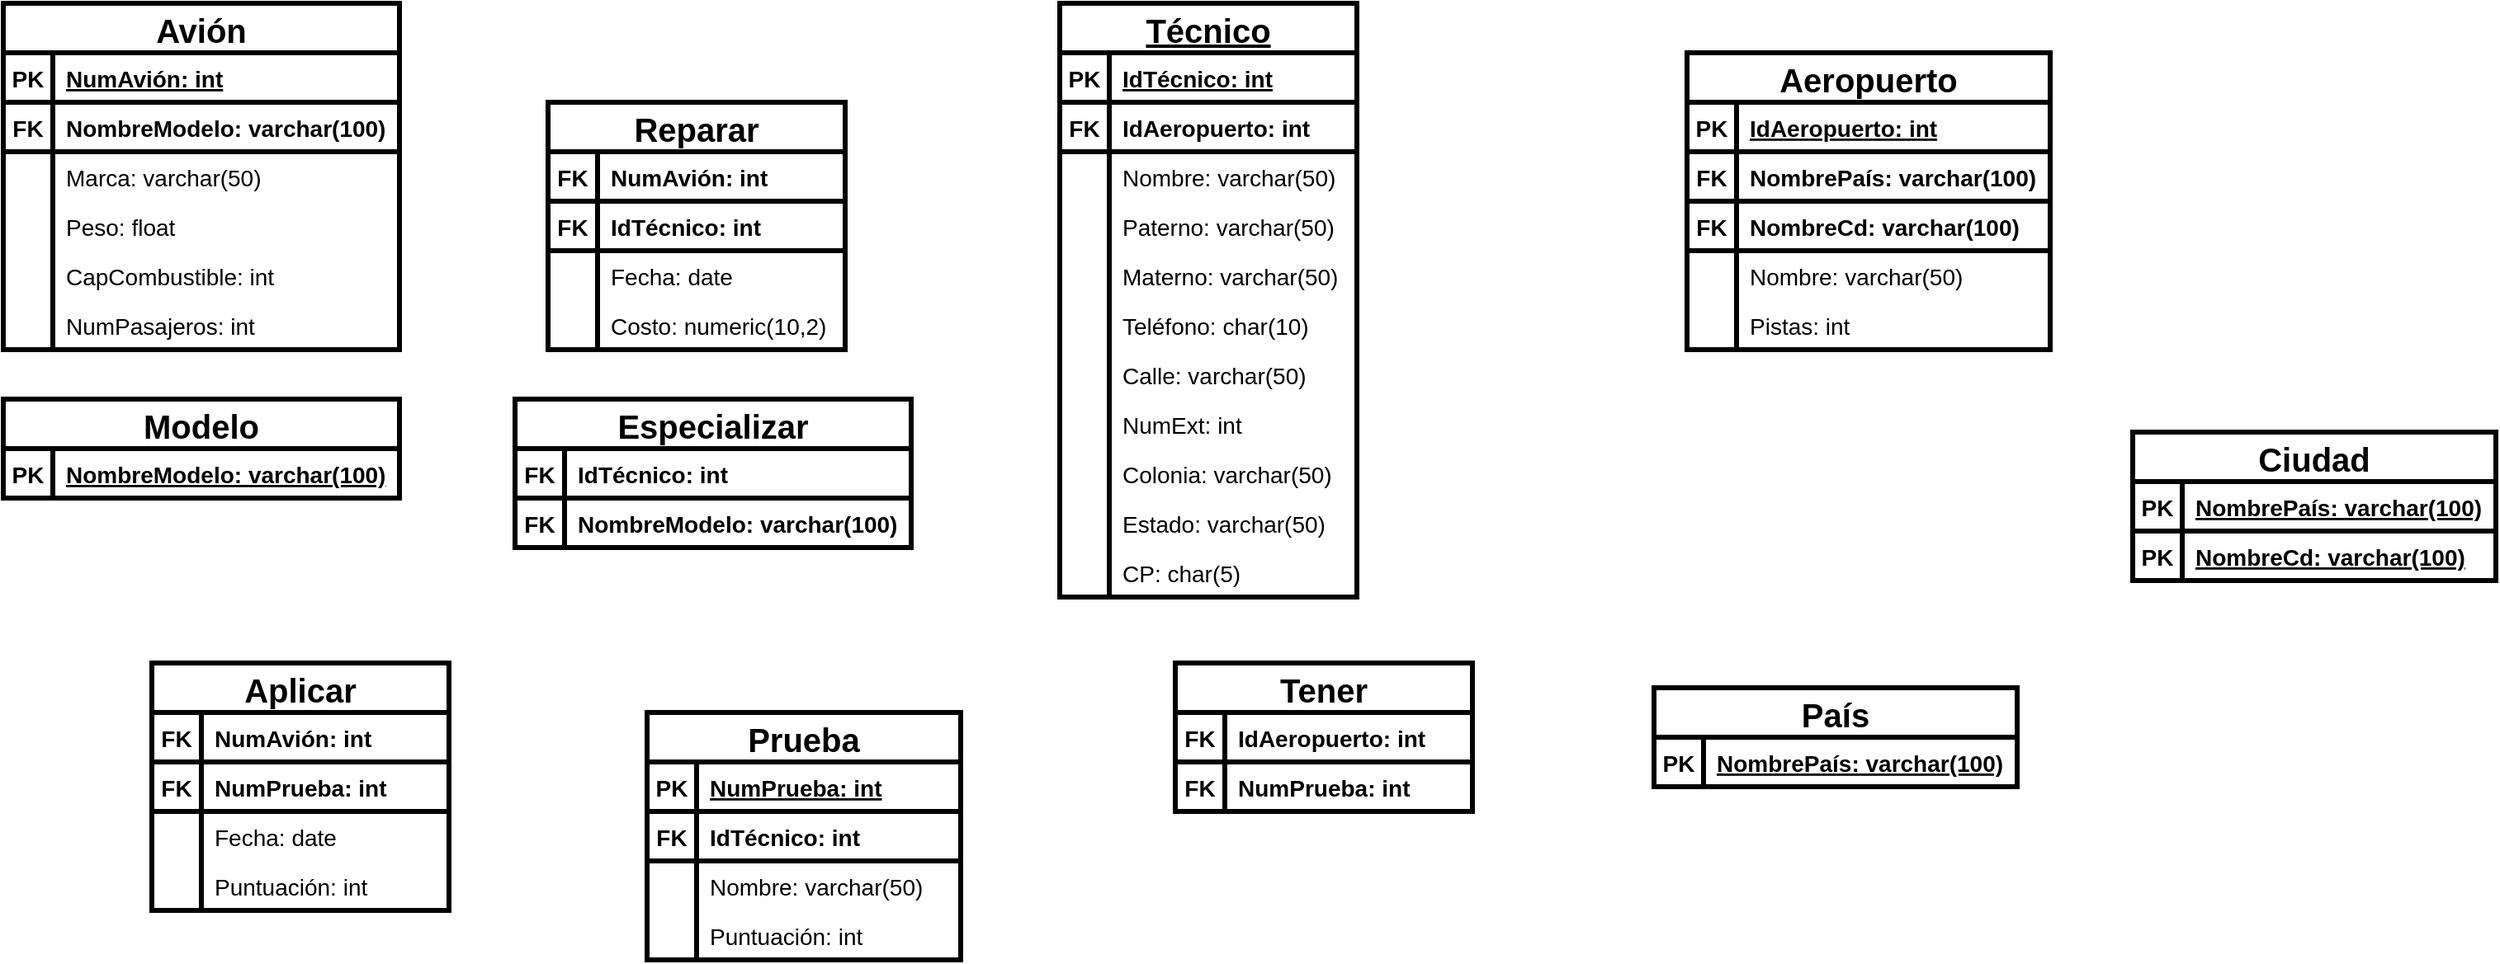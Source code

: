 <mxfile version="23.1.5" type="device" pages="2">
  <diagram name="Sin conexión" id="seFtU-6doL8AbuOuCNCI">
    <mxGraphModel dx="1691" dy="508" grid="1" gridSize="10" guides="1" tooltips="1" connect="1" arrows="1" fold="1" page="1" pageScale="1" pageWidth="827" pageHeight="1169" math="0" shadow="0">
      <root>
        <mxCell id="x9ANgdJcWUvAncy0QhBq-0" />
        <mxCell id="x9ANgdJcWUvAncy0QhBq-1" parent="x9ANgdJcWUvAncy0QhBq-0" />
        <mxCell id="x9ANgdJcWUvAncy0QhBq-2" value="Avión" style="shape=table;startSize=30;container=1;collapsible=1;childLayout=tableLayout;fixedRows=1;rowLines=0;fontStyle=1;align=center;resizeLast=1;fontSize=20;strokeWidth=3;" vertex="1" parent="x9ANgdJcWUvAncy0QhBq-1">
          <mxGeometry x="-280" y="40" width="240" height="210" as="geometry" />
        </mxCell>
        <mxCell id="x9ANgdJcWUvAncy0QhBq-3" value="" style="shape=partialRectangle;collapsible=0;dropTarget=0;pointerEvents=0;fillColor=none;top=0;left=0;bottom=1;right=0;points=[[0,0.5],[1,0.5]];portConstraint=eastwest;strokeWidth=3;" vertex="1" parent="x9ANgdJcWUvAncy0QhBq-2">
          <mxGeometry y="30" width="240" height="30" as="geometry" />
        </mxCell>
        <mxCell id="x9ANgdJcWUvAncy0QhBq-4" value="PK" style="shape=partialRectangle;connectable=0;fillColor=none;top=0;left=0;bottom=0;right=0;fontStyle=1;overflow=hidden;strokeWidth=3;fontSize=14;" vertex="1" parent="x9ANgdJcWUvAncy0QhBq-3">
          <mxGeometry width="30" height="30" as="geometry">
            <mxRectangle width="30" height="30" as="alternateBounds" />
          </mxGeometry>
        </mxCell>
        <mxCell id="x9ANgdJcWUvAncy0QhBq-5" value="NumAvión: int" style="shape=partialRectangle;connectable=0;fillColor=none;top=0;left=0;bottom=0;right=0;align=left;spacingLeft=6;fontStyle=5;overflow=hidden;strokeWidth=3;fontSize=14;" vertex="1" parent="x9ANgdJcWUvAncy0QhBq-3">
          <mxGeometry x="30" width="210" height="30" as="geometry">
            <mxRectangle width="210" height="30" as="alternateBounds" />
          </mxGeometry>
        </mxCell>
        <mxCell id="x9ANgdJcWUvAncy0QhBq-6" value="" style="shape=partialRectangle;collapsible=0;dropTarget=0;pointerEvents=0;fillColor=none;top=0;left=0;bottom=1;right=0;points=[[0,0.5],[1,0.5]];portConstraint=eastwest;strokeWidth=3;" vertex="1" parent="x9ANgdJcWUvAncy0QhBq-2">
          <mxGeometry y="60" width="240" height="30" as="geometry" />
        </mxCell>
        <mxCell id="x9ANgdJcWUvAncy0QhBq-7" value="FK" style="shape=partialRectangle;connectable=0;fillColor=none;top=0;left=0;bottom=0;right=0;fontStyle=1;overflow=hidden;strokeWidth=3;fontSize=14;" vertex="1" parent="x9ANgdJcWUvAncy0QhBq-6">
          <mxGeometry width="30" height="30" as="geometry">
            <mxRectangle width="30" height="30" as="alternateBounds" />
          </mxGeometry>
        </mxCell>
        <mxCell id="x9ANgdJcWUvAncy0QhBq-8" value="NombreModelo: varchar(100)" style="shape=partialRectangle;connectable=0;fillColor=none;top=0;left=0;bottom=0;right=0;align=left;spacingLeft=6;fontStyle=1;overflow=hidden;strokeWidth=3;fontSize=14;" vertex="1" parent="x9ANgdJcWUvAncy0QhBq-6">
          <mxGeometry x="30" width="210" height="30" as="geometry">
            <mxRectangle width="210" height="30" as="alternateBounds" />
          </mxGeometry>
        </mxCell>
        <mxCell id="x9ANgdJcWUvAncy0QhBq-9" value="" style="shape=partialRectangle;collapsible=0;dropTarget=0;pointerEvents=0;fillColor=none;top=0;left=0;bottom=0;right=0;points=[[0,0.5],[1,0.5]];portConstraint=eastwest;strokeWidth=3;" vertex="1" parent="x9ANgdJcWUvAncy0QhBq-2">
          <mxGeometry y="90" width="240" height="30" as="geometry" />
        </mxCell>
        <mxCell id="x9ANgdJcWUvAncy0QhBq-10" value="" style="shape=partialRectangle;connectable=0;fillColor=none;top=0;left=0;bottom=0;right=0;editable=1;overflow=hidden;strokeWidth=3;" vertex="1" parent="x9ANgdJcWUvAncy0QhBq-9">
          <mxGeometry width="30" height="30" as="geometry">
            <mxRectangle width="30" height="30" as="alternateBounds" />
          </mxGeometry>
        </mxCell>
        <mxCell id="x9ANgdJcWUvAncy0QhBq-11" value="Marca: varchar(50)" style="shape=partialRectangle;connectable=0;fillColor=none;top=0;left=0;bottom=0;right=0;align=left;spacingLeft=6;overflow=hidden;fontStyle=0;strokeWidth=3;fontSize=14;" vertex="1" parent="x9ANgdJcWUvAncy0QhBq-9">
          <mxGeometry x="30" width="210" height="30" as="geometry">
            <mxRectangle width="210" height="30" as="alternateBounds" />
          </mxGeometry>
        </mxCell>
        <mxCell id="x9ANgdJcWUvAncy0QhBq-12" value="" style="shape=partialRectangle;collapsible=0;dropTarget=0;pointerEvents=0;fillColor=none;top=0;left=0;bottom=0;right=0;points=[[0,0.5],[1,0.5]];portConstraint=eastwest;strokeWidth=3;" vertex="1" parent="x9ANgdJcWUvAncy0QhBq-2">
          <mxGeometry y="120" width="240" height="30" as="geometry" />
        </mxCell>
        <mxCell id="x9ANgdJcWUvAncy0QhBq-13" value="" style="shape=partialRectangle;connectable=0;fillColor=none;top=0;left=0;bottom=0;right=0;editable=1;overflow=hidden;strokeWidth=3;" vertex="1" parent="x9ANgdJcWUvAncy0QhBq-12">
          <mxGeometry width="30" height="30" as="geometry">
            <mxRectangle width="30" height="30" as="alternateBounds" />
          </mxGeometry>
        </mxCell>
        <mxCell id="x9ANgdJcWUvAncy0QhBq-14" value="Peso: float" style="shape=partialRectangle;connectable=0;fillColor=none;top=0;left=0;bottom=0;right=0;align=left;spacingLeft=6;overflow=hidden;fontStyle=0;strokeWidth=3;fontSize=14;" vertex="1" parent="x9ANgdJcWUvAncy0QhBq-12">
          <mxGeometry x="30" width="210" height="30" as="geometry">
            <mxRectangle width="210" height="30" as="alternateBounds" />
          </mxGeometry>
        </mxCell>
        <mxCell id="x9ANgdJcWUvAncy0QhBq-15" value="" style="shape=partialRectangle;collapsible=0;dropTarget=0;pointerEvents=0;fillColor=none;top=0;left=0;bottom=0;right=0;points=[[0,0.5],[1,0.5]];portConstraint=eastwest;strokeWidth=3;" vertex="1" parent="x9ANgdJcWUvAncy0QhBq-2">
          <mxGeometry y="150" width="240" height="30" as="geometry" />
        </mxCell>
        <mxCell id="x9ANgdJcWUvAncy0QhBq-16" value="" style="shape=partialRectangle;connectable=0;fillColor=none;top=0;left=0;bottom=0;right=0;editable=1;overflow=hidden;strokeWidth=3;" vertex="1" parent="x9ANgdJcWUvAncy0QhBq-15">
          <mxGeometry width="30" height="30" as="geometry">
            <mxRectangle width="30" height="30" as="alternateBounds" />
          </mxGeometry>
        </mxCell>
        <mxCell id="x9ANgdJcWUvAncy0QhBq-17" value="CapCombustible: int" style="shape=partialRectangle;connectable=0;fillColor=none;top=0;left=0;bottom=0;right=0;align=left;spacingLeft=6;overflow=hidden;fontStyle=0;strokeWidth=3;fontSize=14;" vertex="1" parent="x9ANgdJcWUvAncy0QhBq-15">
          <mxGeometry x="30" width="210" height="30" as="geometry">
            <mxRectangle width="210" height="30" as="alternateBounds" />
          </mxGeometry>
        </mxCell>
        <mxCell id="x9ANgdJcWUvAncy0QhBq-18" value="" style="shape=partialRectangle;collapsible=0;dropTarget=0;pointerEvents=0;fillColor=none;top=0;left=0;bottom=0;right=0;points=[[0,0.5],[1,0.5]];portConstraint=eastwest;strokeWidth=3;" vertex="1" parent="x9ANgdJcWUvAncy0QhBq-2">
          <mxGeometry y="180" width="240" height="30" as="geometry" />
        </mxCell>
        <mxCell id="x9ANgdJcWUvAncy0QhBq-19" value="" style="shape=partialRectangle;connectable=0;fillColor=none;top=0;left=0;bottom=0;right=0;editable=1;overflow=hidden;strokeWidth=3;" vertex="1" parent="x9ANgdJcWUvAncy0QhBq-18">
          <mxGeometry width="30" height="30" as="geometry">
            <mxRectangle width="30" height="30" as="alternateBounds" />
          </mxGeometry>
        </mxCell>
        <mxCell id="x9ANgdJcWUvAncy0QhBq-20" value="NumPasajeros: int" style="shape=partialRectangle;connectable=0;fillColor=none;top=0;left=0;bottom=0;right=0;align=left;spacingLeft=6;overflow=hidden;fontStyle=0;strokeWidth=3;fontSize=14;" vertex="1" parent="x9ANgdJcWUvAncy0QhBq-18">
          <mxGeometry x="30" width="210" height="30" as="geometry">
            <mxRectangle width="210" height="30" as="alternateBounds" />
          </mxGeometry>
        </mxCell>
        <mxCell id="x9ANgdJcWUvAncy0QhBq-21" value="Técnico" style="shape=table;startSize=30;container=1;collapsible=1;childLayout=tableLayout;fixedRows=1;rowLines=0;fontStyle=5;align=center;resizeLast=1;fontSize=20;strokeWidth=3;" vertex="1" parent="x9ANgdJcWUvAncy0QhBq-1">
          <mxGeometry x="360" y="40" width="180" height="360" as="geometry" />
        </mxCell>
        <mxCell id="x9ANgdJcWUvAncy0QhBq-22" value="" style="shape=partialRectangle;collapsible=0;dropTarget=0;pointerEvents=0;fillColor=none;top=0;left=0;bottom=1;right=0;points=[[0,0.5],[1,0.5]];portConstraint=eastwest;strokeWidth=3;" vertex="1" parent="x9ANgdJcWUvAncy0QhBq-21">
          <mxGeometry y="30" width="180" height="30" as="geometry" />
        </mxCell>
        <mxCell id="x9ANgdJcWUvAncy0QhBq-23" value="PK" style="shape=partialRectangle;connectable=0;fillColor=none;top=0;left=0;bottom=0;right=0;fontStyle=1;overflow=hidden;strokeWidth=3;fontSize=14;" vertex="1" parent="x9ANgdJcWUvAncy0QhBq-22">
          <mxGeometry width="30" height="30" as="geometry">
            <mxRectangle width="30" height="30" as="alternateBounds" />
          </mxGeometry>
        </mxCell>
        <mxCell id="x9ANgdJcWUvAncy0QhBq-24" value="IdTécnico: int" style="shape=partialRectangle;connectable=0;fillColor=none;top=0;left=0;bottom=0;right=0;align=left;spacingLeft=6;fontStyle=5;overflow=hidden;strokeWidth=3;fontSize=14;" vertex="1" parent="x9ANgdJcWUvAncy0QhBq-22">
          <mxGeometry x="30" width="150" height="30" as="geometry">
            <mxRectangle width="150" height="30" as="alternateBounds" />
          </mxGeometry>
        </mxCell>
        <mxCell id="x9ANgdJcWUvAncy0QhBq-25" value="" style="shape=partialRectangle;collapsible=0;dropTarget=0;pointerEvents=0;fillColor=none;top=0;left=0;bottom=1;right=0;points=[[0,0.5],[1,0.5]];portConstraint=eastwest;strokeWidth=3;" vertex="1" parent="x9ANgdJcWUvAncy0QhBq-21">
          <mxGeometry y="60" width="180" height="30" as="geometry" />
        </mxCell>
        <mxCell id="x9ANgdJcWUvAncy0QhBq-26" value="FK" style="shape=partialRectangle;connectable=0;fillColor=none;top=0;left=0;bottom=0;right=0;fontStyle=1;overflow=hidden;strokeWidth=3;fontSize=14;" vertex="1" parent="x9ANgdJcWUvAncy0QhBq-25">
          <mxGeometry width="30" height="30" as="geometry">
            <mxRectangle width="30" height="30" as="alternateBounds" />
          </mxGeometry>
        </mxCell>
        <mxCell id="x9ANgdJcWUvAncy0QhBq-27" value="IdAeropuerto: int" style="shape=partialRectangle;connectable=0;fillColor=none;top=0;left=0;bottom=0;right=0;align=left;spacingLeft=6;fontStyle=1;overflow=hidden;strokeWidth=3;fontSize=14;" vertex="1" parent="x9ANgdJcWUvAncy0QhBq-25">
          <mxGeometry x="30" width="150" height="30" as="geometry">
            <mxRectangle width="150" height="30" as="alternateBounds" />
          </mxGeometry>
        </mxCell>
        <mxCell id="x9ANgdJcWUvAncy0QhBq-28" value="" style="shape=partialRectangle;collapsible=0;dropTarget=0;pointerEvents=0;fillColor=none;top=0;left=0;bottom=0;right=0;points=[[0,0.5],[1,0.5]];portConstraint=eastwest;strokeWidth=3;" vertex="1" parent="x9ANgdJcWUvAncy0QhBq-21">
          <mxGeometry y="90" width="180" height="30" as="geometry" />
        </mxCell>
        <mxCell id="x9ANgdJcWUvAncy0QhBq-29" value="" style="shape=partialRectangle;connectable=0;fillColor=none;top=0;left=0;bottom=0;right=0;editable=1;overflow=hidden;strokeWidth=3;" vertex="1" parent="x9ANgdJcWUvAncy0QhBq-28">
          <mxGeometry width="30" height="30" as="geometry">
            <mxRectangle width="30" height="30" as="alternateBounds" />
          </mxGeometry>
        </mxCell>
        <mxCell id="x9ANgdJcWUvAncy0QhBq-30" value="Nombre: varchar(50)" style="shape=partialRectangle;connectable=0;fillColor=none;top=0;left=0;bottom=0;right=0;align=left;spacingLeft=6;overflow=hidden;fontStyle=0;strokeWidth=3;fontSize=14;" vertex="1" parent="x9ANgdJcWUvAncy0QhBq-28">
          <mxGeometry x="30" width="150" height="30" as="geometry">
            <mxRectangle width="150" height="30" as="alternateBounds" />
          </mxGeometry>
        </mxCell>
        <mxCell id="x9ANgdJcWUvAncy0QhBq-31" value="" style="shape=partialRectangle;collapsible=0;dropTarget=0;pointerEvents=0;fillColor=none;top=0;left=0;bottom=0;right=0;points=[[0,0.5],[1,0.5]];portConstraint=eastwest;strokeWidth=3;" vertex="1" parent="x9ANgdJcWUvAncy0QhBq-21">
          <mxGeometry y="120" width="180" height="30" as="geometry" />
        </mxCell>
        <mxCell id="x9ANgdJcWUvAncy0QhBq-32" value="" style="shape=partialRectangle;connectable=0;fillColor=none;top=0;left=0;bottom=0;right=0;editable=1;overflow=hidden;strokeWidth=3;" vertex="1" parent="x9ANgdJcWUvAncy0QhBq-31">
          <mxGeometry width="30" height="30" as="geometry">
            <mxRectangle width="30" height="30" as="alternateBounds" />
          </mxGeometry>
        </mxCell>
        <mxCell id="x9ANgdJcWUvAncy0QhBq-33" value="Paterno: varchar(50)" style="shape=partialRectangle;connectable=0;fillColor=none;top=0;left=0;bottom=0;right=0;align=left;spacingLeft=6;overflow=hidden;fontStyle=0;strokeWidth=3;fontSize=14;" vertex="1" parent="x9ANgdJcWUvAncy0QhBq-31">
          <mxGeometry x="30" width="150" height="30" as="geometry">
            <mxRectangle width="150" height="30" as="alternateBounds" />
          </mxGeometry>
        </mxCell>
        <mxCell id="x9ANgdJcWUvAncy0QhBq-34" value="" style="shape=partialRectangle;collapsible=0;dropTarget=0;pointerEvents=0;fillColor=none;top=0;left=0;bottom=0;right=0;points=[[0,0.5],[1,0.5]];portConstraint=eastwest;strokeWidth=3;" vertex="1" parent="x9ANgdJcWUvAncy0QhBq-21">
          <mxGeometry y="150" width="180" height="30" as="geometry" />
        </mxCell>
        <mxCell id="x9ANgdJcWUvAncy0QhBq-35" value="" style="shape=partialRectangle;connectable=0;fillColor=none;top=0;left=0;bottom=0;right=0;editable=1;overflow=hidden;strokeWidth=3;" vertex="1" parent="x9ANgdJcWUvAncy0QhBq-34">
          <mxGeometry width="30" height="30" as="geometry">
            <mxRectangle width="30" height="30" as="alternateBounds" />
          </mxGeometry>
        </mxCell>
        <mxCell id="x9ANgdJcWUvAncy0QhBq-36" value="Materno: varchar(50)" style="shape=partialRectangle;connectable=0;fillColor=none;top=0;left=0;bottom=0;right=0;align=left;spacingLeft=6;overflow=hidden;fontStyle=0;strokeWidth=3;fontSize=14;" vertex="1" parent="x9ANgdJcWUvAncy0QhBq-34">
          <mxGeometry x="30" width="150" height="30" as="geometry">
            <mxRectangle width="150" height="30" as="alternateBounds" />
          </mxGeometry>
        </mxCell>
        <mxCell id="x9ANgdJcWUvAncy0QhBq-37" value="" style="shape=partialRectangle;collapsible=0;dropTarget=0;pointerEvents=0;fillColor=none;top=0;left=0;bottom=0;right=0;points=[[0,0.5],[1,0.5]];portConstraint=eastwest;strokeWidth=3;" vertex="1" parent="x9ANgdJcWUvAncy0QhBq-21">
          <mxGeometry y="180" width="180" height="30" as="geometry" />
        </mxCell>
        <mxCell id="x9ANgdJcWUvAncy0QhBq-38" value="" style="shape=partialRectangle;connectable=0;fillColor=none;top=0;left=0;bottom=0;right=0;editable=1;overflow=hidden;strokeWidth=3;" vertex="1" parent="x9ANgdJcWUvAncy0QhBq-37">
          <mxGeometry width="30" height="30" as="geometry">
            <mxRectangle width="30" height="30" as="alternateBounds" />
          </mxGeometry>
        </mxCell>
        <mxCell id="x9ANgdJcWUvAncy0QhBq-39" value="Teléfono: char(10)" style="shape=partialRectangle;connectable=0;fillColor=none;top=0;left=0;bottom=0;right=0;align=left;spacingLeft=6;overflow=hidden;fontStyle=0;strokeWidth=3;fontSize=14;" vertex="1" parent="x9ANgdJcWUvAncy0QhBq-37">
          <mxGeometry x="30" width="150" height="30" as="geometry">
            <mxRectangle width="150" height="30" as="alternateBounds" />
          </mxGeometry>
        </mxCell>
        <mxCell id="x9ANgdJcWUvAncy0QhBq-40" value="" style="shape=partialRectangle;collapsible=0;dropTarget=0;pointerEvents=0;fillColor=none;top=0;left=0;bottom=0;right=0;points=[[0,0.5],[1,0.5]];portConstraint=eastwest;strokeWidth=3;" vertex="1" parent="x9ANgdJcWUvAncy0QhBq-21">
          <mxGeometry y="210" width="180" height="30" as="geometry" />
        </mxCell>
        <mxCell id="x9ANgdJcWUvAncy0QhBq-41" value="" style="shape=partialRectangle;connectable=0;fillColor=none;top=0;left=0;bottom=0;right=0;editable=1;overflow=hidden;strokeWidth=3;" vertex="1" parent="x9ANgdJcWUvAncy0QhBq-40">
          <mxGeometry width="30" height="30" as="geometry">
            <mxRectangle width="30" height="30" as="alternateBounds" />
          </mxGeometry>
        </mxCell>
        <mxCell id="x9ANgdJcWUvAncy0QhBq-42" value="Calle: varchar(50)" style="shape=partialRectangle;connectable=0;fillColor=none;top=0;left=0;bottom=0;right=0;align=left;spacingLeft=6;overflow=hidden;fontStyle=0;strokeWidth=3;fontSize=14;" vertex="1" parent="x9ANgdJcWUvAncy0QhBq-40">
          <mxGeometry x="30" width="150" height="30" as="geometry">
            <mxRectangle width="150" height="30" as="alternateBounds" />
          </mxGeometry>
        </mxCell>
        <mxCell id="x9ANgdJcWUvAncy0QhBq-43" value="" style="shape=partialRectangle;collapsible=0;dropTarget=0;pointerEvents=0;fillColor=none;top=0;left=0;bottom=0;right=0;points=[[0,0.5],[1,0.5]];portConstraint=eastwest;strokeWidth=3;" vertex="1" parent="x9ANgdJcWUvAncy0QhBq-21">
          <mxGeometry y="240" width="180" height="30" as="geometry" />
        </mxCell>
        <mxCell id="x9ANgdJcWUvAncy0QhBq-44" value="" style="shape=partialRectangle;connectable=0;fillColor=none;top=0;left=0;bottom=0;right=0;editable=1;overflow=hidden;strokeWidth=3;" vertex="1" parent="x9ANgdJcWUvAncy0QhBq-43">
          <mxGeometry width="30" height="30" as="geometry">
            <mxRectangle width="30" height="30" as="alternateBounds" />
          </mxGeometry>
        </mxCell>
        <mxCell id="x9ANgdJcWUvAncy0QhBq-45" value="NumExt: int" style="shape=partialRectangle;connectable=0;fillColor=none;top=0;left=0;bottom=0;right=0;align=left;spacingLeft=6;overflow=hidden;fontStyle=0;strokeWidth=3;fontSize=14;" vertex="1" parent="x9ANgdJcWUvAncy0QhBq-43">
          <mxGeometry x="30" width="150" height="30" as="geometry">
            <mxRectangle width="150" height="30" as="alternateBounds" />
          </mxGeometry>
        </mxCell>
        <mxCell id="x9ANgdJcWUvAncy0QhBq-46" value="" style="shape=partialRectangle;collapsible=0;dropTarget=0;pointerEvents=0;fillColor=none;top=0;left=0;bottom=0;right=0;points=[[0,0.5],[1,0.5]];portConstraint=eastwest;strokeWidth=3;" vertex="1" parent="x9ANgdJcWUvAncy0QhBq-21">
          <mxGeometry y="270" width="180" height="30" as="geometry" />
        </mxCell>
        <mxCell id="x9ANgdJcWUvAncy0QhBq-47" value="" style="shape=partialRectangle;connectable=0;fillColor=none;top=0;left=0;bottom=0;right=0;editable=1;overflow=hidden;strokeWidth=3;" vertex="1" parent="x9ANgdJcWUvAncy0QhBq-46">
          <mxGeometry width="30" height="30" as="geometry">
            <mxRectangle width="30" height="30" as="alternateBounds" />
          </mxGeometry>
        </mxCell>
        <mxCell id="x9ANgdJcWUvAncy0QhBq-48" value="Colonia: varchar(50)" style="shape=partialRectangle;connectable=0;fillColor=none;top=0;left=0;bottom=0;right=0;align=left;spacingLeft=6;overflow=hidden;fontStyle=0;strokeWidth=3;fontSize=14;" vertex="1" parent="x9ANgdJcWUvAncy0QhBq-46">
          <mxGeometry x="30" width="150" height="30" as="geometry">
            <mxRectangle width="150" height="30" as="alternateBounds" />
          </mxGeometry>
        </mxCell>
        <mxCell id="x9ANgdJcWUvAncy0QhBq-49" value="" style="shape=partialRectangle;collapsible=0;dropTarget=0;pointerEvents=0;fillColor=none;top=0;left=0;bottom=0;right=0;points=[[0,0.5],[1,0.5]];portConstraint=eastwest;strokeWidth=3;" vertex="1" parent="x9ANgdJcWUvAncy0QhBq-21">
          <mxGeometry y="300" width="180" height="30" as="geometry" />
        </mxCell>
        <mxCell id="x9ANgdJcWUvAncy0QhBq-50" value="" style="shape=partialRectangle;connectable=0;fillColor=none;top=0;left=0;bottom=0;right=0;editable=1;overflow=hidden;strokeWidth=3;" vertex="1" parent="x9ANgdJcWUvAncy0QhBq-49">
          <mxGeometry width="30" height="30" as="geometry">
            <mxRectangle width="30" height="30" as="alternateBounds" />
          </mxGeometry>
        </mxCell>
        <mxCell id="x9ANgdJcWUvAncy0QhBq-51" value="Estado: varchar(50)" style="shape=partialRectangle;connectable=0;fillColor=none;top=0;left=0;bottom=0;right=0;align=left;spacingLeft=6;overflow=hidden;fontStyle=0;strokeWidth=3;fontSize=14;" vertex="1" parent="x9ANgdJcWUvAncy0QhBq-49">
          <mxGeometry x="30" width="150" height="30" as="geometry">
            <mxRectangle width="150" height="30" as="alternateBounds" />
          </mxGeometry>
        </mxCell>
        <mxCell id="x9ANgdJcWUvAncy0QhBq-52" value="" style="shape=partialRectangle;collapsible=0;dropTarget=0;pointerEvents=0;fillColor=none;top=0;left=0;bottom=0;right=0;points=[[0,0.5],[1,0.5]];portConstraint=eastwest;strokeWidth=3;" vertex="1" parent="x9ANgdJcWUvAncy0QhBq-21">
          <mxGeometry y="330" width="180" height="30" as="geometry" />
        </mxCell>
        <mxCell id="x9ANgdJcWUvAncy0QhBq-53" value="" style="shape=partialRectangle;connectable=0;fillColor=none;top=0;left=0;bottom=0;right=0;editable=1;overflow=hidden;strokeWidth=3;" vertex="1" parent="x9ANgdJcWUvAncy0QhBq-52">
          <mxGeometry width="30" height="30" as="geometry">
            <mxRectangle width="30" height="30" as="alternateBounds" />
          </mxGeometry>
        </mxCell>
        <mxCell id="x9ANgdJcWUvAncy0QhBq-54" value="CP: char(5)" style="shape=partialRectangle;connectable=0;fillColor=none;top=0;left=0;bottom=0;right=0;align=left;spacingLeft=6;overflow=hidden;fontStyle=0;strokeWidth=3;fontSize=14;" vertex="1" parent="x9ANgdJcWUvAncy0QhBq-52">
          <mxGeometry x="30" width="150" height="30" as="geometry">
            <mxRectangle width="150" height="30" as="alternateBounds" />
          </mxGeometry>
        </mxCell>
        <mxCell id="x9ANgdJcWUvAncy0QhBq-55" value="Aeropuerto" style="shape=table;startSize=30;container=1;collapsible=1;childLayout=tableLayout;fixedRows=1;rowLines=0;fontStyle=1;align=center;resizeLast=1;fontSize=20;strokeWidth=3;" vertex="1" parent="x9ANgdJcWUvAncy0QhBq-1">
          <mxGeometry x="740" y="70" width="220" height="180" as="geometry" />
        </mxCell>
        <mxCell id="x9ANgdJcWUvAncy0QhBq-56" value="" style="shape=partialRectangle;collapsible=0;dropTarget=0;pointerEvents=0;fillColor=none;top=0;left=0;bottom=1;right=0;points=[[0,0.5],[1,0.5]];portConstraint=eastwest;strokeWidth=3;" vertex="1" parent="x9ANgdJcWUvAncy0QhBq-55">
          <mxGeometry y="30" width="220" height="30" as="geometry" />
        </mxCell>
        <mxCell id="x9ANgdJcWUvAncy0QhBq-57" value="PK" style="shape=partialRectangle;connectable=0;fillColor=none;top=0;left=0;bottom=0;right=0;fontStyle=1;overflow=hidden;strokeWidth=3;fontSize=14;" vertex="1" parent="x9ANgdJcWUvAncy0QhBq-56">
          <mxGeometry width="30" height="30" as="geometry">
            <mxRectangle width="30" height="30" as="alternateBounds" />
          </mxGeometry>
        </mxCell>
        <mxCell id="x9ANgdJcWUvAncy0QhBq-58" value="IdAeropuerto: int" style="shape=partialRectangle;connectable=0;fillColor=none;top=0;left=0;bottom=0;right=0;align=left;spacingLeft=6;fontStyle=5;overflow=hidden;strokeWidth=3;fontSize=14;" vertex="1" parent="x9ANgdJcWUvAncy0QhBq-56">
          <mxGeometry x="30" width="190" height="30" as="geometry">
            <mxRectangle width="190" height="30" as="alternateBounds" />
          </mxGeometry>
        </mxCell>
        <mxCell id="x9ANgdJcWUvAncy0QhBq-59" value="" style="shape=partialRectangle;collapsible=0;dropTarget=0;pointerEvents=0;fillColor=none;top=0;left=0;bottom=1;right=0;points=[[0,0.5],[1,0.5]];portConstraint=eastwest;strokeWidth=3;" vertex="1" parent="x9ANgdJcWUvAncy0QhBq-55">
          <mxGeometry y="60" width="220" height="30" as="geometry" />
        </mxCell>
        <mxCell id="x9ANgdJcWUvAncy0QhBq-60" value="FK" style="shape=partialRectangle;connectable=0;fillColor=none;top=0;left=0;bottom=0;right=0;fontStyle=1;overflow=hidden;strokeWidth=3;fontSize=14;" vertex="1" parent="x9ANgdJcWUvAncy0QhBq-59">
          <mxGeometry width="30" height="30" as="geometry">
            <mxRectangle width="30" height="30" as="alternateBounds" />
          </mxGeometry>
        </mxCell>
        <mxCell id="x9ANgdJcWUvAncy0QhBq-61" value="NombrePaís: varchar(100)" style="shape=partialRectangle;connectable=0;fillColor=none;top=0;left=0;bottom=0;right=0;align=left;spacingLeft=6;fontStyle=1;overflow=hidden;strokeWidth=3;fontSize=14;" vertex="1" parent="x9ANgdJcWUvAncy0QhBq-59">
          <mxGeometry x="30" width="190" height="30" as="geometry">
            <mxRectangle width="190" height="30" as="alternateBounds" />
          </mxGeometry>
        </mxCell>
        <mxCell id="x9ANgdJcWUvAncy0QhBq-62" value="" style="shape=partialRectangle;collapsible=0;dropTarget=0;pointerEvents=0;fillColor=none;top=0;left=0;bottom=1;right=0;points=[[0,0.5],[1,0.5]];portConstraint=eastwest;strokeWidth=3;" vertex="1" parent="x9ANgdJcWUvAncy0QhBq-55">
          <mxGeometry y="90" width="220" height="30" as="geometry" />
        </mxCell>
        <mxCell id="x9ANgdJcWUvAncy0QhBq-63" value="FK" style="shape=partialRectangle;connectable=0;fillColor=none;top=0;left=0;bottom=0;right=0;fontStyle=1;overflow=hidden;strokeWidth=3;fontSize=14;" vertex="1" parent="x9ANgdJcWUvAncy0QhBq-62">
          <mxGeometry width="30" height="30" as="geometry">
            <mxRectangle width="30" height="30" as="alternateBounds" />
          </mxGeometry>
        </mxCell>
        <mxCell id="x9ANgdJcWUvAncy0QhBq-64" value="NombreCd: varchar(100)" style="shape=partialRectangle;connectable=0;fillColor=none;top=0;left=0;bottom=0;right=0;align=left;spacingLeft=6;fontStyle=1;overflow=hidden;strokeWidth=3;fontSize=14;" vertex="1" parent="x9ANgdJcWUvAncy0QhBq-62">
          <mxGeometry x="30" width="190" height="30" as="geometry">
            <mxRectangle width="190" height="30" as="alternateBounds" />
          </mxGeometry>
        </mxCell>
        <mxCell id="x9ANgdJcWUvAncy0QhBq-65" value="" style="shape=partialRectangle;collapsible=0;dropTarget=0;pointerEvents=0;fillColor=none;top=0;left=0;bottom=0;right=0;points=[[0,0.5],[1,0.5]];portConstraint=eastwest;strokeWidth=3;" vertex="1" parent="x9ANgdJcWUvAncy0QhBq-55">
          <mxGeometry y="120" width="220" height="30" as="geometry" />
        </mxCell>
        <mxCell id="x9ANgdJcWUvAncy0QhBq-66" value="" style="shape=partialRectangle;connectable=0;fillColor=none;top=0;left=0;bottom=0;right=0;editable=1;overflow=hidden;strokeWidth=3;" vertex="1" parent="x9ANgdJcWUvAncy0QhBq-65">
          <mxGeometry width="30" height="30" as="geometry">
            <mxRectangle width="30" height="30" as="alternateBounds" />
          </mxGeometry>
        </mxCell>
        <mxCell id="x9ANgdJcWUvAncy0QhBq-67" value="Nombre: varchar(50)" style="shape=partialRectangle;connectable=0;fillColor=none;top=0;left=0;bottom=0;right=0;align=left;spacingLeft=6;overflow=hidden;fontStyle=0;strokeWidth=3;fontSize=14;" vertex="1" parent="x9ANgdJcWUvAncy0QhBq-65">
          <mxGeometry x="30" width="190" height="30" as="geometry">
            <mxRectangle width="190" height="30" as="alternateBounds" />
          </mxGeometry>
        </mxCell>
        <mxCell id="x9ANgdJcWUvAncy0QhBq-68" value="" style="shape=partialRectangle;collapsible=0;dropTarget=0;pointerEvents=0;fillColor=none;top=0;left=0;bottom=0;right=0;points=[[0,0.5],[1,0.5]];portConstraint=eastwest;strokeWidth=3;" vertex="1" parent="x9ANgdJcWUvAncy0QhBq-55">
          <mxGeometry y="150" width="220" height="30" as="geometry" />
        </mxCell>
        <mxCell id="x9ANgdJcWUvAncy0QhBq-69" value="" style="shape=partialRectangle;connectable=0;fillColor=none;top=0;left=0;bottom=0;right=0;editable=1;overflow=hidden;strokeWidth=3;" vertex="1" parent="x9ANgdJcWUvAncy0QhBq-68">
          <mxGeometry width="30" height="30" as="geometry">
            <mxRectangle width="30" height="30" as="alternateBounds" />
          </mxGeometry>
        </mxCell>
        <mxCell id="x9ANgdJcWUvAncy0QhBq-70" value="Pistas: int" style="shape=partialRectangle;connectable=0;fillColor=none;top=0;left=0;bottom=0;right=0;align=left;spacingLeft=6;overflow=hidden;fontStyle=0;strokeWidth=3;fontSize=14;" vertex="1" parent="x9ANgdJcWUvAncy0QhBq-68">
          <mxGeometry x="30" width="190" height="30" as="geometry">
            <mxRectangle width="190" height="30" as="alternateBounds" />
          </mxGeometry>
        </mxCell>
        <mxCell id="x9ANgdJcWUvAncy0QhBq-71" value="Prueba" style="shape=table;startSize=30;container=1;collapsible=1;childLayout=tableLayout;fixedRows=1;rowLines=0;fontStyle=1;align=center;resizeLast=1;fontSize=20;strokeWidth=3;" vertex="1" parent="x9ANgdJcWUvAncy0QhBq-1">
          <mxGeometry x="110" y="470" width="190" height="150" as="geometry" />
        </mxCell>
        <mxCell id="x9ANgdJcWUvAncy0QhBq-72" value="" style="shape=partialRectangle;collapsible=0;dropTarget=0;pointerEvents=0;fillColor=none;top=0;left=0;bottom=1;right=0;points=[[0,0.5],[1,0.5]];portConstraint=eastwest;strokeWidth=3;" vertex="1" parent="x9ANgdJcWUvAncy0QhBq-71">
          <mxGeometry y="30" width="190" height="30" as="geometry" />
        </mxCell>
        <mxCell id="x9ANgdJcWUvAncy0QhBq-73" value="PK" style="shape=partialRectangle;connectable=0;fillColor=none;top=0;left=0;bottom=0;right=0;fontStyle=1;overflow=hidden;strokeWidth=3;fontSize=14;" vertex="1" parent="x9ANgdJcWUvAncy0QhBq-72">
          <mxGeometry width="30" height="30" as="geometry">
            <mxRectangle width="30" height="30" as="alternateBounds" />
          </mxGeometry>
        </mxCell>
        <mxCell id="x9ANgdJcWUvAncy0QhBq-74" value="NumPrueba: int" style="shape=partialRectangle;connectable=0;fillColor=none;top=0;left=0;bottom=0;right=0;align=left;spacingLeft=6;fontStyle=5;overflow=hidden;strokeWidth=3;fontSize=14;" vertex="1" parent="x9ANgdJcWUvAncy0QhBq-72">
          <mxGeometry x="30" width="160" height="30" as="geometry">
            <mxRectangle width="160" height="30" as="alternateBounds" />
          </mxGeometry>
        </mxCell>
        <mxCell id="x9ANgdJcWUvAncy0QhBq-75" value="" style="shape=partialRectangle;collapsible=0;dropTarget=0;pointerEvents=0;fillColor=none;top=0;left=0;bottom=1;right=0;points=[[0,0.5],[1,0.5]];portConstraint=eastwest;strokeWidth=3;" vertex="1" parent="x9ANgdJcWUvAncy0QhBq-71">
          <mxGeometry y="60" width="190" height="30" as="geometry" />
        </mxCell>
        <mxCell id="x9ANgdJcWUvAncy0QhBq-76" value="FK" style="shape=partialRectangle;connectable=0;fillColor=none;top=0;left=0;bottom=0;right=0;fontStyle=1;overflow=hidden;strokeWidth=3;fontSize=14;" vertex="1" parent="x9ANgdJcWUvAncy0QhBq-75">
          <mxGeometry width="30" height="30" as="geometry">
            <mxRectangle width="30" height="30" as="alternateBounds" />
          </mxGeometry>
        </mxCell>
        <mxCell id="x9ANgdJcWUvAncy0QhBq-77" value="IdTécnico: int" style="shape=partialRectangle;connectable=0;fillColor=none;top=0;left=0;bottom=0;right=0;align=left;spacingLeft=6;fontStyle=1;overflow=hidden;strokeWidth=3;fontSize=14;" vertex="1" parent="x9ANgdJcWUvAncy0QhBq-75">
          <mxGeometry x="30" width="160" height="30" as="geometry">
            <mxRectangle width="160" height="30" as="alternateBounds" />
          </mxGeometry>
        </mxCell>
        <mxCell id="x9ANgdJcWUvAncy0QhBq-78" value="" style="shape=partialRectangle;collapsible=0;dropTarget=0;pointerEvents=0;fillColor=none;top=0;left=0;bottom=0;right=0;points=[[0,0.5],[1,0.5]];portConstraint=eastwest;strokeWidth=3;" vertex="1" parent="x9ANgdJcWUvAncy0QhBq-71">
          <mxGeometry y="90" width="190" height="30" as="geometry" />
        </mxCell>
        <mxCell id="x9ANgdJcWUvAncy0QhBq-79" value="" style="shape=partialRectangle;connectable=0;fillColor=none;top=0;left=0;bottom=0;right=0;editable=1;overflow=hidden;strokeWidth=3;" vertex="1" parent="x9ANgdJcWUvAncy0QhBq-78">
          <mxGeometry width="30" height="30" as="geometry">
            <mxRectangle width="30" height="30" as="alternateBounds" />
          </mxGeometry>
        </mxCell>
        <mxCell id="x9ANgdJcWUvAncy0QhBq-80" value="Nombre: varchar(50)" style="shape=partialRectangle;connectable=0;fillColor=none;top=0;left=0;bottom=0;right=0;align=left;spacingLeft=6;overflow=hidden;fontStyle=0;strokeWidth=3;fontSize=14;" vertex="1" parent="x9ANgdJcWUvAncy0QhBq-78">
          <mxGeometry x="30" width="160" height="30" as="geometry">
            <mxRectangle width="160" height="30" as="alternateBounds" />
          </mxGeometry>
        </mxCell>
        <mxCell id="x9ANgdJcWUvAncy0QhBq-81" value="" style="shape=partialRectangle;collapsible=0;dropTarget=0;pointerEvents=0;fillColor=none;top=0;left=0;bottom=0;right=0;points=[[0,0.5],[1,0.5]];portConstraint=eastwest;strokeWidth=3;" vertex="1" parent="x9ANgdJcWUvAncy0QhBq-71">
          <mxGeometry y="120" width="190" height="30" as="geometry" />
        </mxCell>
        <mxCell id="x9ANgdJcWUvAncy0QhBq-82" value="" style="shape=partialRectangle;connectable=0;fillColor=none;top=0;left=0;bottom=0;right=0;editable=1;overflow=hidden;strokeWidth=3;" vertex="1" parent="x9ANgdJcWUvAncy0QhBq-81">
          <mxGeometry width="30" height="30" as="geometry">
            <mxRectangle width="30" height="30" as="alternateBounds" />
          </mxGeometry>
        </mxCell>
        <mxCell id="x9ANgdJcWUvAncy0QhBq-83" value="Puntuación: int" style="shape=partialRectangle;connectable=0;fillColor=none;top=0;left=0;bottom=0;right=0;align=left;spacingLeft=6;overflow=hidden;fontStyle=0;strokeWidth=3;fontSize=14;" vertex="1" parent="x9ANgdJcWUvAncy0QhBq-81">
          <mxGeometry x="30" width="160" height="30" as="geometry">
            <mxRectangle width="160" height="30" as="alternateBounds" />
          </mxGeometry>
        </mxCell>
        <mxCell id="x9ANgdJcWUvAncy0QhBq-84" value="Modelo" style="shape=table;startSize=30;container=1;collapsible=1;childLayout=tableLayout;fixedRows=1;rowLines=0;fontStyle=1;align=center;resizeLast=1;fontSize=20;strokeWidth=3;" vertex="1" parent="x9ANgdJcWUvAncy0QhBq-1">
          <mxGeometry x="-280" y="280" width="240" height="60" as="geometry" />
        </mxCell>
        <mxCell id="x9ANgdJcWUvAncy0QhBq-85" value="" style="shape=partialRectangle;collapsible=0;dropTarget=0;pointerEvents=0;fillColor=none;top=0;left=0;bottom=1;right=0;points=[[0,0.5],[1,0.5]];portConstraint=eastwest;strokeWidth=3;" vertex="1" parent="x9ANgdJcWUvAncy0QhBq-84">
          <mxGeometry y="30" width="240" height="30" as="geometry" />
        </mxCell>
        <mxCell id="x9ANgdJcWUvAncy0QhBq-86" value="PK" style="shape=partialRectangle;connectable=0;fillColor=none;top=0;left=0;bottom=0;right=0;fontStyle=1;overflow=hidden;strokeWidth=3;fontSize=14;" vertex="1" parent="x9ANgdJcWUvAncy0QhBq-85">
          <mxGeometry width="30" height="30" as="geometry">
            <mxRectangle width="30" height="30" as="alternateBounds" />
          </mxGeometry>
        </mxCell>
        <mxCell id="x9ANgdJcWUvAncy0QhBq-87" value="NombreModelo: varchar(100)" style="shape=partialRectangle;connectable=0;fillColor=none;top=0;left=0;bottom=0;right=0;align=left;spacingLeft=6;fontStyle=5;overflow=hidden;strokeWidth=3;fontSize=14;" vertex="1" parent="x9ANgdJcWUvAncy0QhBq-85">
          <mxGeometry x="30" width="210" height="30" as="geometry">
            <mxRectangle width="210" height="30" as="alternateBounds" />
          </mxGeometry>
        </mxCell>
        <mxCell id="x9ANgdJcWUvAncy0QhBq-88" value="País" style="shape=table;startSize=30;container=1;collapsible=1;childLayout=tableLayout;fixedRows=1;rowLines=0;fontStyle=1;align=center;resizeLast=1;fontSize=20;strokeWidth=3;" vertex="1" parent="x9ANgdJcWUvAncy0QhBq-1">
          <mxGeometry x="720" y="455" width="220" height="60" as="geometry" />
        </mxCell>
        <mxCell id="x9ANgdJcWUvAncy0QhBq-89" value="" style="shape=partialRectangle;collapsible=0;dropTarget=0;pointerEvents=0;fillColor=none;top=0;left=0;bottom=1;right=0;points=[[0,0.5],[1,0.5]];portConstraint=eastwest;strokeWidth=3;" vertex="1" parent="x9ANgdJcWUvAncy0QhBq-88">
          <mxGeometry y="30" width="220" height="30" as="geometry" />
        </mxCell>
        <mxCell id="x9ANgdJcWUvAncy0QhBq-90" value="PK" style="shape=partialRectangle;connectable=0;fillColor=none;top=0;left=0;bottom=0;right=0;fontStyle=1;overflow=hidden;strokeWidth=3;fontSize=14;" vertex="1" parent="x9ANgdJcWUvAncy0QhBq-89">
          <mxGeometry width="30" height="30" as="geometry">
            <mxRectangle width="30" height="30" as="alternateBounds" />
          </mxGeometry>
        </mxCell>
        <mxCell id="x9ANgdJcWUvAncy0QhBq-91" value="NombrePaís: varchar(100)" style="shape=partialRectangle;connectable=0;fillColor=none;top=0;left=0;bottom=0;right=0;align=left;spacingLeft=6;fontStyle=5;overflow=hidden;strokeWidth=3;fontSize=14;" vertex="1" parent="x9ANgdJcWUvAncy0QhBq-89">
          <mxGeometry x="30" width="190" height="30" as="geometry">
            <mxRectangle width="190" height="30" as="alternateBounds" />
          </mxGeometry>
        </mxCell>
        <mxCell id="x9ANgdJcWUvAncy0QhBq-92" value="Ciudad" style="shape=table;startSize=30;container=1;collapsible=1;childLayout=tableLayout;fixedRows=1;rowLines=0;fontStyle=1;align=center;resizeLast=1;fontSize=20;strokeWidth=3;" vertex="1" parent="x9ANgdJcWUvAncy0QhBq-1">
          <mxGeometry x="1010" y="300" width="220" height="90" as="geometry" />
        </mxCell>
        <mxCell id="x9ANgdJcWUvAncy0QhBq-93" value="" style="shape=partialRectangle;collapsible=0;dropTarget=0;pointerEvents=0;fillColor=none;top=0;left=0;bottom=1;right=0;points=[[0,0.5],[1,0.5]];portConstraint=eastwest;strokeWidth=3;" vertex="1" parent="x9ANgdJcWUvAncy0QhBq-92">
          <mxGeometry y="30" width="220" height="30" as="geometry" />
        </mxCell>
        <mxCell id="x9ANgdJcWUvAncy0QhBq-94" value="PK" style="shape=partialRectangle;connectable=0;fillColor=none;top=0;left=0;bottom=0;right=0;fontStyle=1;overflow=hidden;strokeWidth=3;fontSize=14;" vertex="1" parent="x9ANgdJcWUvAncy0QhBq-93">
          <mxGeometry width="30" height="30" as="geometry">
            <mxRectangle width="30" height="30" as="alternateBounds" />
          </mxGeometry>
        </mxCell>
        <mxCell id="x9ANgdJcWUvAncy0QhBq-95" value="NombrePaís: varchar(100)" style="shape=partialRectangle;connectable=0;fillColor=none;top=0;left=0;bottom=0;right=0;align=left;spacingLeft=6;fontStyle=5;overflow=hidden;strokeWidth=3;fontSize=14;" vertex="1" parent="x9ANgdJcWUvAncy0QhBq-93">
          <mxGeometry x="30" width="190" height="30" as="geometry">
            <mxRectangle width="190" height="30" as="alternateBounds" />
          </mxGeometry>
        </mxCell>
        <mxCell id="x9ANgdJcWUvAncy0QhBq-96" value="" style="shape=partialRectangle;collapsible=0;dropTarget=0;pointerEvents=0;fillColor=none;top=0;left=0;bottom=1;right=0;points=[[0,0.5],[1,0.5]];portConstraint=eastwest;strokeWidth=3;fontStyle=4" vertex="1" parent="x9ANgdJcWUvAncy0QhBq-92">
          <mxGeometry y="60" width="220" height="30" as="geometry" />
        </mxCell>
        <mxCell id="x9ANgdJcWUvAncy0QhBq-97" value="PK" style="shape=partialRectangle;connectable=0;fillColor=none;top=0;left=0;bottom=0;right=0;fontStyle=1;overflow=hidden;strokeWidth=3;fontSize=14;" vertex="1" parent="x9ANgdJcWUvAncy0QhBq-96">
          <mxGeometry width="30" height="30" as="geometry">
            <mxRectangle width="30" height="30" as="alternateBounds" />
          </mxGeometry>
        </mxCell>
        <mxCell id="x9ANgdJcWUvAncy0QhBq-98" value="NombreCd: varchar(100)" style="shape=partialRectangle;connectable=0;fillColor=none;top=0;left=0;bottom=0;right=0;align=left;spacingLeft=6;fontStyle=5;overflow=hidden;strokeWidth=3;fontSize=14;" vertex="1" parent="x9ANgdJcWUvAncy0QhBq-96">
          <mxGeometry x="30" width="190" height="30" as="geometry">
            <mxRectangle width="190" height="30" as="alternateBounds" />
          </mxGeometry>
        </mxCell>
        <mxCell id="x9ANgdJcWUvAncy0QhBq-99" value="Reparar" style="shape=table;startSize=30;container=1;collapsible=1;childLayout=tableLayout;fixedRows=1;rowLines=0;fontStyle=1;align=center;resizeLast=1;fontSize=20;strokeWidth=3;" vertex="1" parent="x9ANgdJcWUvAncy0QhBq-1">
          <mxGeometry x="50" y="100" width="180" height="150" as="geometry" />
        </mxCell>
        <mxCell id="x9ANgdJcWUvAncy0QhBq-100" value="" style="shape=partialRectangle;collapsible=0;dropTarget=0;pointerEvents=0;fillColor=none;top=0;left=0;bottom=1;right=0;points=[[0,0.5],[1,0.5]];portConstraint=eastwest;strokeWidth=3;" vertex="1" parent="x9ANgdJcWUvAncy0QhBq-99">
          <mxGeometry y="30" width="180" height="30" as="geometry" />
        </mxCell>
        <mxCell id="x9ANgdJcWUvAncy0QhBq-101" value="FK" style="shape=partialRectangle;connectable=0;fillColor=none;top=0;left=0;bottom=0;right=0;fontStyle=1;overflow=hidden;strokeWidth=3;fontSize=14;" vertex="1" parent="x9ANgdJcWUvAncy0QhBq-100">
          <mxGeometry width="30" height="30" as="geometry">
            <mxRectangle width="30" height="30" as="alternateBounds" />
          </mxGeometry>
        </mxCell>
        <mxCell id="x9ANgdJcWUvAncy0QhBq-102" value="NumAvión: int" style="shape=partialRectangle;connectable=0;fillColor=none;top=0;left=0;bottom=0;right=0;align=left;spacingLeft=6;fontStyle=1;overflow=hidden;strokeWidth=3;fontSize=14;" vertex="1" parent="x9ANgdJcWUvAncy0QhBq-100">
          <mxGeometry x="30" width="150" height="30" as="geometry">
            <mxRectangle width="150" height="30" as="alternateBounds" />
          </mxGeometry>
        </mxCell>
        <mxCell id="x9ANgdJcWUvAncy0QhBq-103" value="" style="shape=partialRectangle;collapsible=0;dropTarget=0;pointerEvents=0;fillColor=none;top=0;left=0;bottom=1;right=0;points=[[0,0.5],[1,0.5]];portConstraint=eastwest;strokeWidth=3;" vertex="1" parent="x9ANgdJcWUvAncy0QhBq-99">
          <mxGeometry y="60" width="180" height="30" as="geometry" />
        </mxCell>
        <mxCell id="x9ANgdJcWUvAncy0QhBq-104" value="FK" style="shape=partialRectangle;connectable=0;fillColor=none;top=0;left=0;bottom=0;right=0;fontStyle=1;overflow=hidden;strokeWidth=3;fontSize=14;" vertex="1" parent="x9ANgdJcWUvAncy0QhBq-103">
          <mxGeometry width="30" height="30" as="geometry">
            <mxRectangle width="30" height="30" as="alternateBounds" />
          </mxGeometry>
        </mxCell>
        <mxCell id="x9ANgdJcWUvAncy0QhBq-105" value="IdTécnico: int" style="shape=partialRectangle;connectable=0;fillColor=none;top=0;left=0;bottom=0;right=0;align=left;spacingLeft=6;fontStyle=1;overflow=hidden;strokeWidth=3;fontSize=14;" vertex="1" parent="x9ANgdJcWUvAncy0QhBq-103">
          <mxGeometry x="30" width="150" height="30" as="geometry">
            <mxRectangle width="150" height="30" as="alternateBounds" />
          </mxGeometry>
        </mxCell>
        <mxCell id="x9ANgdJcWUvAncy0QhBq-106" value="" style="shape=partialRectangle;collapsible=0;dropTarget=0;pointerEvents=0;fillColor=none;top=0;left=0;bottom=0;right=0;points=[[0,0.5],[1,0.5]];portConstraint=eastwest;strokeWidth=3;" vertex="1" parent="x9ANgdJcWUvAncy0QhBq-99">
          <mxGeometry y="90" width="180" height="30" as="geometry" />
        </mxCell>
        <mxCell id="x9ANgdJcWUvAncy0QhBq-107" value="" style="shape=partialRectangle;connectable=0;fillColor=none;top=0;left=0;bottom=0;right=0;editable=1;overflow=hidden;strokeWidth=3;" vertex="1" parent="x9ANgdJcWUvAncy0QhBq-106">
          <mxGeometry width="30" height="30" as="geometry">
            <mxRectangle width="30" height="30" as="alternateBounds" />
          </mxGeometry>
        </mxCell>
        <mxCell id="x9ANgdJcWUvAncy0QhBq-108" value="Fecha: date" style="shape=partialRectangle;connectable=0;fillColor=none;top=0;left=0;bottom=0;right=0;align=left;spacingLeft=6;overflow=hidden;fontStyle=0;strokeWidth=3;fontSize=14;" vertex="1" parent="x9ANgdJcWUvAncy0QhBq-106">
          <mxGeometry x="30" width="150" height="30" as="geometry">
            <mxRectangle width="150" height="30" as="alternateBounds" />
          </mxGeometry>
        </mxCell>
        <mxCell id="x9ANgdJcWUvAncy0QhBq-109" value="" style="shape=partialRectangle;collapsible=0;dropTarget=0;pointerEvents=0;fillColor=none;top=0;left=0;bottom=0;right=0;points=[[0,0.5],[1,0.5]];portConstraint=eastwest;strokeWidth=3;" vertex="1" parent="x9ANgdJcWUvAncy0QhBq-99">
          <mxGeometry y="120" width="180" height="30" as="geometry" />
        </mxCell>
        <mxCell id="x9ANgdJcWUvAncy0QhBq-110" value="" style="shape=partialRectangle;connectable=0;fillColor=none;top=0;left=0;bottom=0;right=0;editable=1;overflow=hidden;strokeWidth=3;" vertex="1" parent="x9ANgdJcWUvAncy0QhBq-109">
          <mxGeometry width="30" height="30" as="geometry">
            <mxRectangle width="30" height="30" as="alternateBounds" />
          </mxGeometry>
        </mxCell>
        <mxCell id="x9ANgdJcWUvAncy0QhBq-111" value="Costo: numeric(10,2)" style="shape=partialRectangle;connectable=0;fillColor=none;top=0;left=0;bottom=0;right=0;align=left;spacingLeft=6;overflow=hidden;fontStyle=0;strokeWidth=3;fontSize=14;" vertex="1" parent="x9ANgdJcWUvAncy0QhBq-109">
          <mxGeometry x="30" width="150" height="30" as="geometry">
            <mxRectangle width="150" height="30" as="alternateBounds" />
          </mxGeometry>
        </mxCell>
        <mxCell id="x9ANgdJcWUvAncy0QhBq-112" value="Aplicar" style="shape=table;startSize=30;container=1;collapsible=1;childLayout=tableLayout;fixedRows=1;rowLines=0;fontStyle=1;align=center;resizeLast=1;fontSize=20;strokeWidth=3;" vertex="1" parent="x9ANgdJcWUvAncy0QhBq-1">
          <mxGeometry x="-190" y="440" width="180" height="150" as="geometry" />
        </mxCell>
        <mxCell id="x9ANgdJcWUvAncy0QhBq-113" value="" style="shape=partialRectangle;collapsible=0;dropTarget=0;pointerEvents=0;fillColor=none;top=0;left=0;bottom=1;right=0;points=[[0,0.5],[1,0.5]];portConstraint=eastwest;strokeWidth=3;" vertex="1" parent="x9ANgdJcWUvAncy0QhBq-112">
          <mxGeometry y="30" width="180" height="30" as="geometry" />
        </mxCell>
        <mxCell id="x9ANgdJcWUvAncy0QhBq-114" value="FK" style="shape=partialRectangle;connectable=0;fillColor=none;top=0;left=0;bottom=0;right=0;fontStyle=1;overflow=hidden;strokeWidth=3;fontSize=14;" vertex="1" parent="x9ANgdJcWUvAncy0QhBq-113">
          <mxGeometry width="30" height="30" as="geometry">
            <mxRectangle width="30" height="30" as="alternateBounds" />
          </mxGeometry>
        </mxCell>
        <mxCell id="x9ANgdJcWUvAncy0QhBq-115" value="NumAvión: int" style="shape=partialRectangle;connectable=0;fillColor=none;top=0;left=0;bottom=0;right=0;align=left;spacingLeft=6;fontStyle=1;overflow=hidden;strokeWidth=3;fontSize=14;" vertex="1" parent="x9ANgdJcWUvAncy0QhBq-113">
          <mxGeometry x="30" width="150" height="30" as="geometry">
            <mxRectangle width="150" height="30" as="alternateBounds" />
          </mxGeometry>
        </mxCell>
        <mxCell id="x9ANgdJcWUvAncy0QhBq-116" value="" style="shape=partialRectangle;collapsible=0;dropTarget=0;pointerEvents=0;fillColor=none;top=0;left=0;bottom=1;right=0;points=[[0,0.5],[1,0.5]];portConstraint=eastwest;strokeWidth=3;" vertex="1" parent="x9ANgdJcWUvAncy0QhBq-112">
          <mxGeometry y="60" width="180" height="30" as="geometry" />
        </mxCell>
        <mxCell id="x9ANgdJcWUvAncy0QhBq-117" value="FK" style="shape=partialRectangle;connectable=0;fillColor=none;top=0;left=0;bottom=0;right=0;fontStyle=1;overflow=hidden;strokeWidth=3;fontSize=14;" vertex="1" parent="x9ANgdJcWUvAncy0QhBq-116">
          <mxGeometry width="30" height="30" as="geometry">
            <mxRectangle width="30" height="30" as="alternateBounds" />
          </mxGeometry>
        </mxCell>
        <mxCell id="x9ANgdJcWUvAncy0QhBq-118" value="NumPrueba: int" style="shape=partialRectangle;connectable=0;fillColor=none;top=0;left=0;bottom=0;right=0;align=left;spacingLeft=6;fontStyle=1;overflow=hidden;strokeWidth=3;fontSize=14;" vertex="1" parent="x9ANgdJcWUvAncy0QhBq-116">
          <mxGeometry x="30" width="150" height="30" as="geometry">
            <mxRectangle width="150" height="30" as="alternateBounds" />
          </mxGeometry>
        </mxCell>
        <mxCell id="x9ANgdJcWUvAncy0QhBq-119" value="" style="shape=partialRectangle;collapsible=0;dropTarget=0;pointerEvents=0;fillColor=none;top=0;left=0;bottom=0;right=0;points=[[0,0.5],[1,0.5]];portConstraint=eastwest;strokeWidth=3;" vertex="1" parent="x9ANgdJcWUvAncy0QhBq-112">
          <mxGeometry y="90" width="180" height="30" as="geometry" />
        </mxCell>
        <mxCell id="x9ANgdJcWUvAncy0QhBq-120" value="" style="shape=partialRectangle;connectable=0;fillColor=none;top=0;left=0;bottom=0;right=0;editable=1;overflow=hidden;strokeWidth=3;" vertex="1" parent="x9ANgdJcWUvAncy0QhBq-119">
          <mxGeometry width="30" height="30" as="geometry">
            <mxRectangle width="30" height="30" as="alternateBounds" />
          </mxGeometry>
        </mxCell>
        <mxCell id="x9ANgdJcWUvAncy0QhBq-121" value="Fecha: date" style="shape=partialRectangle;connectable=0;fillColor=none;top=0;left=0;bottom=0;right=0;align=left;spacingLeft=6;overflow=hidden;fontStyle=0;strokeWidth=3;fontSize=14;" vertex="1" parent="x9ANgdJcWUvAncy0QhBq-119">
          <mxGeometry x="30" width="150" height="30" as="geometry">
            <mxRectangle width="150" height="30" as="alternateBounds" />
          </mxGeometry>
        </mxCell>
        <mxCell id="x9ANgdJcWUvAncy0QhBq-122" value="" style="shape=partialRectangle;collapsible=0;dropTarget=0;pointerEvents=0;fillColor=none;top=0;left=0;bottom=0;right=0;points=[[0,0.5],[1,0.5]];portConstraint=eastwest;strokeWidth=3;" vertex="1" parent="x9ANgdJcWUvAncy0QhBq-112">
          <mxGeometry y="120" width="180" height="30" as="geometry" />
        </mxCell>
        <mxCell id="x9ANgdJcWUvAncy0QhBq-123" value="" style="shape=partialRectangle;connectable=0;fillColor=none;top=0;left=0;bottom=0;right=0;editable=1;overflow=hidden;strokeWidth=3;" vertex="1" parent="x9ANgdJcWUvAncy0QhBq-122">
          <mxGeometry width="30" height="30" as="geometry">
            <mxRectangle width="30" height="30" as="alternateBounds" />
          </mxGeometry>
        </mxCell>
        <mxCell id="x9ANgdJcWUvAncy0QhBq-124" value="Puntuación: int" style="shape=partialRectangle;connectable=0;fillColor=none;top=0;left=0;bottom=0;right=0;align=left;spacingLeft=6;overflow=hidden;fontStyle=0;strokeWidth=3;fontSize=14;" vertex="1" parent="x9ANgdJcWUvAncy0QhBq-122">
          <mxGeometry x="30" width="150" height="30" as="geometry">
            <mxRectangle width="150" height="30" as="alternateBounds" />
          </mxGeometry>
        </mxCell>
        <mxCell id="x9ANgdJcWUvAncy0QhBq-125" value="Especializar" style="shape=table;startSize=30;container=1;collapsible=1;childLayout=tableLayout;fixedRows=1;rowLines=0;fontStyle=1;align=center;resizeLast=1;fontSize=20;strokeWidth=3;" vertex="1" parent="x9ANgdJcWUvAncy0QhBq-1">
          <mxGeometry x="30" y="280" width="240" height="90" as="geometry" />
        </mxCell>
        <mxCell id="x9ANgdJcWUvAncy0QhBq-126" value="" style="shape=partialRectangle;collapsible=0;dropTarget=0;pointerEvents=0;fillColor=none;top=0;left=0;bottom=1;right=0;points=[[0,0.5],[1,0.5]];portConstraint=eastwest;strokeWidth=3;" vertex="1" parent="x9ANgdJcWUvAncy0QhBq-125">
          <mxGeometry y="30" width="240" height="30" as="geometry" />
        </mxCell>
        <mxCell id="x9ANgdJcWUvAncy0QhBq-127" value="FK" style="shape=partialRectangle;connectable=0;fillColor=none;top=0;left=0;bottom=0;right=0;fontStyle=1;overflow=hidden;strokeWidth=3;fontSize=14;" vertex="1" parent="x9ANgdJcWUvAncy0QhBq-126">
          <mxGeometry width="30" height="30" as="geometry">
            <mxRectangle width="30" height="30" as="alternateBounds" />
          </mxGeometry>
        </mxCell>
        <mxCell id="x9ANgdJcWUvAncy0QhBq-128" value="IdTécnico: int" style="shape=partialRectangle;connectable=0;fillColor=none;top=0;left=0;bottom=0;right=0;align=left;spacingLeft=6;fontStyle=1;overflow=hidden;strokeWidth=3;fontSize=14;" vertex="1" parent="x9ANgdJcWUvAncy0QhBq-126">
          <mxGeometry x="30" width="210" height="30" as="geometry">
            <mxRectangle width="210" height="30" as="alternateBounds" />
          </mxGeometry>
        </mxCell>
        <mxCell id="x9ANgdJcWUvAncy0QhBq-129" value="" style="shape=partialRectangle;collapsible=0;dropTarget=0;pointerEvents=0;fillColor=none;top=0;left=0;bottom=1;right=0;points=[[0,0.5],[1,0.5]];portConstraint=eastwest;strokeWidth=3;" vertex="1" parent="x9ANgdJcWUvAncy0QhBq-125">
          <mxGeometry y="60" width="240" height="30" as="geometry" />
        </mxCell>
        <mxCell id="x9ANgdJcWUvAncy0QhBq-130" value="FK" style="shape=partialRectangle;connectable=0;fillColor=none;top=0;left=0;bottom=0;right=0;fontStyle=1;overflow=hidden;strokeWidth=3;fontSize=14;" vertex="1" parent="x9ANgdJcWUvAncy0QhBq-129">
          <mxGeometry width="30" height="30" as="geometry">
            <mxRectangle width="30" height="30" as="alternateBounds" />
          </mxGeometry>
        </mxCell>
        <mxCell id="x9ANgdJcWUvAncy0QhBq-131" value="NombreModelo: varchar(100)" style="shape=partialRectangle;connectable=0;fillColor=none;top=0;left=0;bottom=0;right=0;align=left;spacingLeft=6;fontStyle=1;overflow=hidden;strokeWidth=3;fontSize=14;" vertex="1" parent="x9ANgdJcWUvAncy0QhBq-129">
          <mxGeometry x="30" width="210" height="30" as="geometry">
            <mxRectangle width="210" height="30" as="alternateBounds" />
          </mxGeometry>
        </mxCell>
        <mxCell id="x9ANgdJcWUvAncy0QhBq-140" value="Tener" style="shape=table;startSize=30;container=1;collapsible=1;childLayout=tableLayout;fixedRows=1;rowLines=0;fontStyle=1;align=center;resizeLast=1;fontSize=20;strokeWidth=3;" vertex="1" parent="x9ANgdJcWUvAncy0QhBq-1">
          <mxGeometry x="430" y="440" width="180" height="90" as="geometry" />
        </mxCell>
        <mxCell id="x9ANgdJcWUvAncy0QhBq-141" value="" style="shape=partialRectangle;collapsible=0;dropTarget=0;pointerEvents=0;fillColor=none;top=0;left=0;bottom=1;right=0;points=[[0,0.5],[1,0.5]];portConstraint=eastwest;strokeWidth=3;" vertex="1" parent="x9ANgdJcWUvAncy0QhBq-140">
          <mxGeometry y="30" width="180" height="30" as="geometry" />
        </mxCell>
        <mxCell id="x9ANgdJcWUvAncy0QhBq-142" value="FK" style="shape=partialRectangle;connectable=0;fillColor=none;top=0;left=0;bottom=0;right=0;fontStyle=1;overflow=hidden;strokeWidth=3;fontSize=14;" vertex="1" parent="x9ANgdJcWUvAncy0QhBq-141">
          <mxGeometry width="30" height="30" as="geometry">
            <mxRectangle width="30" height="30" as="alternateBounds" />
          </mxGeometry>
        </mxCell>
        <mxCell id="x9ANgdJcWUvAncy0QhBq-143" value="IdAeropuerto: int" style="shape=partialRectangle;connectable=0;fillColor=none;top=0;left=0;bottom=0;right=0;align=left;spacingLeft=6;fontStyle=1;overflow=hidden;strokeWidth=3;fontSize=14;" vertex="1" parent="x9ANgdJcWUvAncy0QhBq-141">
          <mxGeometry x="30" width="150" height="30" as="geometry">
            <mxRectangle width="150" height="30" as="alternateBounds" />
          </mxGeometry>
        </mxCell>
        <mxCell id="x9ANgdJcWUvAncy0QhBq-144" value="" style="shape=partialRectangle;collapsible=0;dropTarget=0;pointerEvents=0;fillColor=none;top=0;left=0;bottom=1;right=0;points=[[0,0.5],[1,0.5]];portConstraint=eastwest;strokeWidth=3;fontStyle=4" vertex="1" parent="x9ANgdJcWUvAncy0QhBq-140">
          <mxGeometry y="60" width="180" height="30" as="geometry" />
        </mxCell>
        <mxCell id="x9ANgdJcWUvAncy0QhBq-145" value="FK" style="shape=partialRectangle;connectable=0;fillColor=none;top=0;left=0;bottom=0;right=0;fontStyle=1;overflow=hidden;strokeWidth=3;fontSize=14;" vertex="1" parent="x9ANgdJcWUvAncy0QhBq-144">
          <mxGeometry width="30" height="30" as="geometry">
            <mxRectangle width="30" height="30" as="alternateBounds" />
          </mxGeometry>
        </mxCell>
        <mxCell id="x9ANgdJcWUvAncy0QhBq-146" value="NumPrueba: int" style="shape=partialRectangle;connectable=0;fillColor=none;top=0;left=0;bottom=0;right=0;align=left;spacingLeft=6;fontStyle=1;overflow=hidden;strokeWidth=3;fontSize=14;" vertex="1" parent="x9ANgdJcWUvAncy0QhBq-144">
          <mxGeometry x="30" width="150" height="30" as="geometry">
            <mxRectangle width="150" height="30" as="alternateBounds" />
          </mxGeometry>
        </mxCell>
      </root>
    </mxGraphModel>
  </diagram>
  <diagram name="Completo" id="-YPHQfuwbQouNmIp6hcK">
    <mxGraphModel dx="1691" dy="508" grid="1" gridSize="10" guides="1" tooltips="1" connect="1" arrows="1" fold="1" page="1" pageScale="1" pageWidth="827" pageHeight="1169" math="0" shadow="0">
      <root>
        <mxCell id="0" />
        <mxCell id="1" parent="0" />
        <mxCell id="InRHHkyRNaOg_FAZwVhD-1" value="Avión" style="shape=table;startSize=30;container=1;collapsible=1;childLayout=tableLayout;fixedRows=1;rowLines=0;fontStyle=1;align=center;resizeLast=1;fontSize=20;strokeWidth=3;" parent="1" vertex="1">
          <mxGeometry x="-280" y="40" width="240" height="210" as="geometry" />
        </mxCell>
        <mxCell id="InRHHkyRNaOg_FAZwVhD-2" value="" style="shape=partialRectangle;collapsible=0;dropTarget=0;pointerEvents=0;fillColor=none;top=0;left=0;bottom=1;right=0;points=[[0,0.5],[1,0.5]];portConstraint=eastwest;strokeWidth=3;" parent="InRHHkyRNaOg_FAZwVhD-1" vertex="1">
          <mxGeometry y="30" width="240" height="30" as="geometry" />
        </mxCell>
        <mxCell id="InRHHkyRNaOg_FAZwVhD-3" value="PK" style="shape=partialRectangle;connectable=0;fillColor=none;top=0;left=0;bottom=0;right=0;fontStyle=1;overflow=hidden;strokeWidth=3;fontSize=14;" parent="InRHHkyRNaOg_FAZwVhD-2" vertex="1">
          <mxGeometry width="30" height="30" as="geometry">
            <mxRectangle width="30" height="30" as="alternateBounds" />
          </mxGeometry>
        </mxCell>
        <mxCell id="InRHHkyRNaOg_FAZwVhD-4" value="NumAvión: int" style="shape=partialRectangle;connectable=0;fillColor=none;top=0;left=0;bottom=0;right=0;align=left;spacingLeft=6;fontStyle=5;overflow=hidden;strokeWidth=3;fontSize=14;" parent="InRHHkyRNaOg_FAZwVhD-2" vertex="1">
          <mxGeometry x="30" width="210" height="30" as="geometry">
            <mxRectangle width="210" height="30" as="alternateBounds" />
          </mxGeometry>
        </mxCell>
        <mxCell id="InRHHkyRNaOg_FAZwVhD-20" value="" style="shape=partialRectangle;collapsible=0;dropTarget=0;pointerEvents=0;fillColor=none;top=0;left=0;bottom=1;right=0;points=[[0,0.5],[1,0.5]];portConstraint=eastwest;strokeWidth=3;" parent="InRHHkyRNaOg_FAZwVhD-1" vertex="1">
          <mxGeometry y="60" width="240" height="30" as="geometry" />
        </mxCell>
        <mxCell id="InRHHkyRNaOg_FAZwVhD-21" value="FK" style="shape=partialRectangle;connectable=0;fillColor=none;top=0;left=0;bottom=0;right=0;fontStyle=1;overflow=hidden;strokeWidth=3;fontSize=14;" parent="InRHHkyRNaOg_FAZwVhD-20" vertex="1">
          <mxGeometry width="30" height="30" as="geometry">
            <mxRectangle width="30" height="30" as="alternateBounds" />
          </mxGeometry>
        </mxCell>
        <mxCell id="InRHHkyRNaOg_FAZwVhD-22" value="NombreModelo: varchar(100)" style="shape=partialRectangle;connectable=0;fillColor=none;top=0;left=0;bottom=0;right=0;align=left;spacingLeft=6;fontStyle=1;overflow=hidden;strokeWidth=3;fontSize=14;" parent="InRHHkyRNaOg_FAZwVhD-20" vertex="1">
          <mxGeometry x="30" width="210" height="30" as="geometry">
            <mxRectangle width="210" height="30" as="alternateBounds" />
          </mxGeometry>
        </mxCell>
        <mxCell id="InRHHkyRNaOg_FAZwVhD-5" value="" style="shape=partialRectangle;collapsible=0;dropTarget=0;pointerEvents=0;fillColor=none;top=0;left=0;bottom=0;right=0;points=[[0,0.5],[1,0.5]];portConstraint=eastwest;strokeWidth=3;" parent="InRHHkyRNaOg_FAZwVhD-1" vertex="1">
          <mxGeometry y="90" width="240" height="30" as="geometry" />
        </mxCell>
        <mxCell id="InRHHkyRNaOg_FAZwVhD-6" value="" style="shape=partialRectangle;connectable=0;fillColor=none;top=0;left=0;bottom=0;right=0;editable=1;overflow=hidden;strokeWidth=3;" parent="InRHHkyRNaOg_FAZwVhD-5" vertex="1">
          <mxGeometry width="30" height="30" as="geometry">
            <mxRectangle width="30" height="30" as="alternateBounds" />
          </mxGeometry>
        </mxCell>
        <mxCell id="InRHHkyRNaOg_FAZwVhD-7" value="Marca: varchar(50)" style="shape=partialRectangle;connectable=0;fillColor=none;top=0;left=0;bottom=0;right=0;align=left;spacingLeft=6;overflow=hidden;fontStyle=0;strokeWidth=3;fontSize=14;" parent="InRHHkyRNaOg_FAZwVhD-5" vertex="1">
          <mxGeometry x="30" width="210" height="30" as="geometry">
            <mxRectangle width="210" height="30" as="alternateBounds" />
          </mxGeometry>
        </mxCell>
        <mxCell id="InRHHkyRNaOg_FAZwVhD-8" value="" style="shape=partialRectangle;collapsible=0;dropTarget=0;pointerEvents=0;fillColor=none;top=0;left=0;bottom=0;right=0;points=[[0,0.5],[1,0.5]];portConstraint=eastwest;strokeWidth=3;" parent="InRHHkyRNaOg_FAZwVhD-1" vertex="1">
          <mxGeometry y="120" width="240" height="30" as="geometry" />
        </mxCell>
        <mxCell id="InRHHkyRNaOg_FAZwVhD-9" value="" style="shape=partialRectangle;connectable=0;fillColor=none;top=0;left=0;bottom=0;right=0;editable=1;overflow=hidden;strokeWidth=3;" parent="InRHHkyRNaOg_FAZwVhD-8" vertex="1">
          <mxGeometry width="30" height="30" as="geometry">
            <mxRectangle width="30" height="30" as="alternateBounds" />
          </mxGeometry>
        </mxCell>
        <mxCell id="InRHHkyRNaOg_FAZwVhD-10" value="Peso: float" style="shape=partialRectangle;connectable=0;fillColor=none;top=0;left=0;bottom=0;right=0;align=left;spacingLeft=6;overflow=hidden;fontStyle=0;strokeWidth=3;fontSize=14;" parent="InRHHkyRNaOg_FAZwVhD-8" vertex="1">
          <mxGeometry x="30" width="210" height="30" as="geometry">
            <mxRectangle width="210" height="30" as="alternateBounds" />
          </mxGeometry>
        </mxCell>
        <mxCell id="InRHHkyRNaOg_FAZwVhD-11" value="" style="shape=partialRectangle;collapsible=0;dropTarget=0;pointerEvents=0;fillColor=none;top=0;left=0;bottom=0;right=0;points=[[0,0.5],[1,0.5]];portConstraint=eastwest;strokeWidth=3;" parent="InRHHkyRNaOg_FAZwVhD-1" vertex="1">
          <mxGeometry y="150" width="240" height="30" as="geometry" />
        </mxCell>
        <mxCell id="InRHHkyRNaOg_FAZwVhD-12" value="" style="shape=partialRectangle;connectable=0;fillColor=none;top=0;left=0;bottom=0;right=0;editable=1;overflow=hidden;strokeWidth=3;" parent="InRHHkyRNaOg_FAZwVhD-11" vertex="1">
          <mxGeometry width="30" height="30" as="geometry">
            <mxRectangle width="30" height="30" as="alternateBounds" />
          </mxGeometry>
        </mxCell>
        <mxCell id="InRHHkyRNaOg_FAZwVhD-13" value="CapCombustible: int" style="shape=partialRectangle;connectable=0;fillColor=none;top=0;left=0;bottom=0;right=0;align=left;spacingLeft=6;overflow=hidden;fontStyle=0;strokeWidth=3;fontSize=14;" parent="InRHHkyRNaOg_FAZwVhD-11" vertex="1">
          <mxGeometry x="30" width="210" height="30" as="geometry">
            <mxRectangle width="210" height="30" as="alternateBounds" />
          </mxGeometry>
        </mxCell>
        <mxCell id="InRHHkyRNaOg_FAZwVhD-14" value="" style="shape=partialRectangle;collapsible=0;dropTarget=0;pointerEvents=0;fillColor=none;top=0;left=0;bottom=0;right=0;points=[[0,0.5],[1,0.5]];portConstraint=eastwest;strokeWidth=3;" parent="InRHHkyRNaOg_FAZwVhD-1" vertex="1">
          <mxGeometry y="180" width="240" height="30" as="geometry" />
        </mxCell>
        <mxCell id="InRHHkyRNaOg_FAZwVhD-15" value="" style="shape=partialRectangle;connectable=0;fillColor=none;top=0;left=0;bottom=0;right=0;editable=1;overflow=hidden;strokeWidth=3;" parent="InRHHkyRNaOg_FAZwVhD-14" vertex="1">
          <mxGeometry width="30" height="30" as="geometry">
            <mxRectangle width="30" height="30" as="alternateBounds" />
          </mxGeometry>
        </mxCell>
        <mxCell id="InRHHkyRNaOg_FAZwVhD-16" value="NumPasajeros: int" style="shape=partialRectangle;connectable=0;fillColor=none;top=0;left=0;bottom=0;right=0;align=left;spacingLeft=6;overflow=hidden;fontStyle=0;strokeWidth=3;fontSize=14;" parent="InRHHkyRNaOg_FAZwVhD-14" vertex="1">
          <mxGeometry x="30" width="210" height="30" as="geometry">
            <mxRectangle width="210" height="30" as="alternateBounds" />
          </mxGeometry>
        </mxCell>
        <mxCell id="InRHHkyRNaOg_FAZwVhD-23" value="Técnico" style="shape=table;startSize=30;container=1;collapsible=1;childLayout=tableLayout;fixedRows=1;rowLines=0;fontStyle=5;align=center;resizeLast=1;fontSize=20;strokeWidth=3;" parent="1" vertex="1">
          <mxGeometry x="360" y="40" width="180" height="360" as="geometry" />
        </mxCell>
        <mxCell id="InRHHkyRNaOg_FAZwVhD-24" value="" style="shape=partialRectangle;collapsible=0;dropTarget=0;pointerEvents=0;fillColor=none;top=0;left=0;bottom=1;right=0;points=[[0,0.5],[1,0.5]];portConstraint=eastwest;strokeWidth=3;" parent="InRHHkyRNaOg_FAZwVhD-23" vertex="1">
          <mxGeometry y="30" width="180" height="30" as="geometry" />
        </mxCell>
        <mxCell id="InRHHkyRNaOg_FAZwVhD-25" value="PK" style="shape=partialRectangle;connectable=0;fillColor=none;top=0;left=0;bottom=0;right=0;fontStyle=1;overflow=hidden;strokeWidth=3;fontSize=14;" parent="InRHHkyRNaOg_FAZwVhD-24" vertex="1">
          <mxGeometry width="30" height="30" as="geometry">
            <mxRectangle width="30" height="30" as="alternateBounds" />
          </mxGeometry>
        </mxCell>
        <mxCell id="InRHHkyRNaOg_FAZwVhD-26" value="IdTécnico: int" style="shape=partialRectangle;connectable=0;fillColor=none;top=0;left=0;bottom=0;right=0;align=left;spacingLeft=6;fontStyle=5;overflow=hidden;strokeWidth=3;fontSize=14;" parent="InRHHkyRNaOg_FAZwVhD-24" vertex="1">
          <mxGeometry x="30" width="150" height="30" as="geometry">
            <mxRectangle width="150" height="30" as="alternateBounds" />
          </mxGeometry>
        </mxCell>
        <mxCell id="InRHHkyRNaOg_FAZwVhD-27" value="" style="shape=partialRectangle;collapsible=0;dropTarget=0;pointerEvents=0;fillColor=none;top=0;left=0;bottom=1;right=0;points=[[0,0.5],[1,0.5]];portConstraint=eastwest;strokeWidth=3;" parent="InRHHkyRNaOg_FAZwVhD-23" vertex="1">
          <mxGeometry y="60" width="180" height="30" as="geometry" />
        </mxCell>
        <mxCell id="InRHHkyRNaOg_FAZwVhD-28" value="FK" style="shape=partialRectangle;connectable=0;fillColor=none;top=0;left=0;bottom=0;right=0;fontStyle=1;overflow=hidden;strokeWidth=3;fontSize=14;" parent="InRHHkyRNaOg_FAZwVhD-27" vertex="1">
          <mxGeometry width="30" height="30" as="geometry">
            <mxRectangle width="30" height="30" as="alternateBounds" />
          </mxGeometry>
        </mxCell>
        <mxCell id="InRHHkyRNaOg_FAZwVhD-29" value="IdAeropuerto: int" style="shape=partialRectangle;connectable=0;fillColor=none;top=0;left=0;bottom=0;right=0;align=left;spacingLeft=6;fontStyle=1;overflow=hidden;strokeWidth=3;fontSize=14;" parent="InRHHkyRNaOg_FAZwVhD-27" vertex="1">
          <mxGeometry x="30" width="150" height="30" as="geometry">
            <mxRectangle width="150" height="30" as="alternateBounds" />
          </mxGeometry>
        </mxCell>
        <mxCell id="InRHHkyRNaOg_FAZwVhD-30" value="" style="shape=partialRectangle;collapsible=0;dropTarget=0;pointerEvents=0;fillColor=none;top=0;left=0;bottom=0;right=0;points=[[0,0.5],[1,0.5]];portConstraint=eastwest;strokeWidth=3;" parent="InRHHkyRNaOg_FAZwVhD-23" vertex="1">
          <mxGeometry y="90" width="180" height="30" as="geometry" />
        </mxCell>
        <mxCell id="InRHHkyRNaOg_FAZwVhD-31" value="" style="shape=partialRectangle;connectable=0;fillColor=none;top=0;left=0;bottom=0;right=0;editable=1;overflow=hidden;strokeWidth=3;" parent="InRHHkyRNaOg_FAZwVhD-30" vertex="1">
          <mxGeometry width="30" height="30" as="geometry">
            <mxRectangle width="30" height="30" as="alternateBounds" />
          </mxGeometry>
        </mxCell>
        <mxCell id="InRHHkyRNaOg_FAZwVhD-32" value="Nombre: varchar(50)" style="shape=partialRectangle;connectable=0;fillColor=none;top=0;left=0;bottom=0;right=0;align=left;spacingLeft=6;overflow=hidden;fontStyle=0;strokeWidth=3;fontSize=14;" parent="InRHHkyRNaOg_FAZwVhD-30" vertex="1">
          <mxGeometry x="30" width="150" height="30" as="geometry">
            <mxRectangle width="150" height="30" as="alternateBounds" />
          </mxGeometry>
        </mxCell>
        <mxCell id="InRHHkyRNaOg_FAZwVhD-33" value="" style="shape=partialRectangle;collapsible=0;dropTarget=0;pointerEvents=0;fillColor=none;top=0;left=0;bottom=0;right=0;points=[[0,0.5],[1,0.5]];portConstraint=eastwest;strokeWidth=3;" parent="InRHHkyRNaOg_FAZwVhD-23" vertex="1">
          <mxGeometry y="120" width="180" height="30" as="geometry" />
        </mxCell>
        <mxCell id="InRHHkyRNaOg_FAZwVhD-34" value="" style="shape=partialRectangle;connectable=0;fillColor=none;top=0;left=0;bottom=0;right=0;editable=1;overflow=hidden;strokeWidth=3;" parent="InRHHkyRNaOg_FAZwVhD-33" vertex="1">
          <mxGeometry width="30" height="30" as="geometry">
            <mxRectangle width="30" height="30" as="alternateBounds" />
          </mxGeometry>
        </mxCell>
        <mxCell id="InRHHkyRNaOg_FAZwVhD-35" value="Paterno: varchar(50)" style="shape=partialRectangle;connectable=0;fillColor=none;top=0;left=0;bottom=0;right=0;align=left;spacingLeft=6;overflow=hidden;fontStyle=0;strokeWidth=3;fontSize=14;" parent="InRHHkyRNaOg_FAZwVhD-33" vertex="1">
          <mxGeometry x="30" width="150" height="30" as="geometry">
            <mxRectangle width="150" height="30" as="alternateBounds" />
          </mxGeometry>
        </mxCell>
        <mxCell id="InRHHkyRNaOg_FAZwVhD-36" value="" style="shape=partialRectangle;collapsible=0;dropTarget=0;pointerEvents=0;fillColor=none;top=0;left=0;bottom=0;right=0;points=[[0,0.5],[1,0.5]];portConstraint=eastwest;strokeWidth=3;" parent="InRHHkyRNaOg_FAZwVhD-23" vertex="1">
          <mxGeometry y="150" width="180" height="30" as="geometry" />
        </mxCell>
        <mxCell id="InRHHkyRNaOg_FAZwVhD-37" value="" style="shape=partialRectangle;connectable=0;fillColor=none;top=0;left=0;bottom=0;right=0;editable=1;overflow=hidden;strokeWidth=3;" parent="InRHHkyRNaOg_FAZwVhD-36" vertex="1">
          <mxGeometry width="30" height="30" as="geometry">
            <mxRectangle width="30" height="30" as="alternateBounds" />
          </mxGeometry>
        </mxCell>
        <mxCell id="InRHHkyRNaOg_FAZwVhD-38" value="Materno: varchar(50)" style="shape=partialRectangle;connectable=0;fillColor=none;top=0;left=0;bottom=0;right=0;align=left;spacingLeft=6;overflow=hidden;fontStyle=0;strokeWidth=3;fontSize=14;" parent="InRHHkyRNaOg_FAZwVhD-36" vertex="1">
          <mxGeometry x="30" width="150" height="30" as="geometry">
            <mxRectangle width="150" height="30" as="alternateBounds" />
          </mxGeometry>
        </mxCell>
        <mxCell id="InRHHkyRNaOg_FAZwVhD-39" value="" style="shape=partialRectangle;collapsible=0;dropTarget=0;pointerEvents=0;fillColor=none;top=0;left=0;bottom=0;right=0;points=[[0,0.5],[1,0.5]];portConstraint=eastwest;strokeWidth=3;" parent="InRHHkyRNaOg_FAZwVhD-23" vertex="1">
          <mxGeometry y="180" width="180" height="30" as="geometry" />
        </mxCell>
        <mxCell id="InRHHkyRNaOg_FAZwVhD-40" value="" style="shape=partialRectangle;connectable=0;fillColor=none;top=0;left=0;bottom=0;right=0;editable=1;overflow=hidden;strokeWidth=3;" parent="InRHHkyRNaOg_FAZwVhD-39" vertex="1">
          <mxGeometry width="30" height="30" as="geometry">
            <mxRectangle width="30" height="30" as="alternateBounds" />
          </mxGeometry>
        </mxCell>
        <mxCell id="InRHHkyRNaOg_FAZwVhD-41" value="Teléfono: char(10)" style="shape=partialRectangle;connectable=0;fillColor=none;top=0;left=0;bottom=0;right=0;align=left;spacingLeft=6;overflow=hidden;fontStyle=0;strokeWidth=3;fontSize=14;" parent="InRHHkyRNaOg_FAZwVhD-39" vertex="1">
          <mxGeometry x="30" width="150" height="30" as="geometry">
            <mxRectangle width="150" height="30" as="alternateBounds" />
          </mxGeometry>
        </mxCell>
        <mxCell id="InRHHkyRNaOg_FAZwVhD-42" value="" style="shape=partialRectangle;collapsible=0;dropTarget=0;pointerEvents=0;fillColor=none;top=0;left=0;bottom=0;right=0;points=[[0,0.5],[1,0.5]];portConstraint=eastwest;strokeWidth=3;" parent="InRHHkyRNaOg_FAZwVhD-23" vertex="1">
          <mxGeometry y="210" width="180" height="30" as="geometry" />
        </mxCell>
        <mxCell id="InRHHkyRNaOg_FAZwVhD-43" value="" style="shape=partialRectangle;connectable=0;fillColor=none;top=0;left=0;bottom=0;right=0;editable=1;overflow=hidden;strokeWidth=3;" parent="InRHHkyRNaOg_FAZwVhD-42" vertex="1">
          <mxGeometry width="30" height="30" as="geometry">
            <mxRectangle width="30" height="30" as="alternateBounds" />
          </mxGeometry>
        </mxCell>
        <mxCell id="InRHHkyRNaOg_FAZwVhD-44" value="Calle: varchar(50)" style="shape=partialRectangle;connectable=0;fillColor=none;top=0;left=0;bottom=0;right=0;align=left;spacingLeft=6;overflow=hidden;fontStyle=0;strokeWidth=3;fontSize=14;" parent="InRHHkyRNaOg_FAZwVhD-42" vertex="1">
          <mxGeometry x="30" width="150" height="30" as="geometry">
            <mxRectangle width="150" height="30" as="alternateBounds" />
          </mxGeometry>
        </mxCell>
        <mxCell id="InRHHkyRNaOg_FAZwVhD-45" value="" style="shape=partialRectangle;collapsible=0;dropTarget=0;pointerEvents=0;fillColor=none;top=0;left=0;bottom=0;right=0;points=[[0,0.5],[1,0.5]];portConstraint=eastwest;strokeWidth=3;" parent="InRHHkyRNaOg_FAZwVhD-23" vertex="1">
          <mxGeometry y="240" width="180" height="30" as="geometry" />
        </mxCell>
        <mxCell id="InRHHkyRNaOg_FAZwVhD-46" value="" style="shape=partialRectangle;connectable=0;fillColor=none;top=0;left=0;bottom=0;right=0;editable=1;overflow=hidden;strokeWidth=3;" parent="InRHHkyRNaOg_FAZwVhD-45" vertex="1">
          <mxGeometry width="30" height="30" as="geometry">
            <mxRectangle width="30" height="30" as="alternateBounds" />
          </mxGeometry>
        </mxCell>
        <mxCell id="InRHHkyRNaOg_FAZwVhD-47" value="NumExt: int" style="shape=partialRectangle;connectable=0;fillColor=none;top=0;left=0;bottom=0;right=0;align=left;spacingLeft=6;overflow=hidden;fontStyle=0;strokeWidth=3;fontSize=14;" parent="InRHHkyRNaOg_FAZwVhD-45" vertex="1">
          <mxGeometry x="30" width="150" height="30" as="geometry">
            <mxRectangle width="150" height="30" as="alternateBounds" />
          </mxGeometry>
        </mxCell>
        <mxCell id="InRHHkyRNaOg_FAZwVhD-48" value="" style="shape=partialRectangle;collapsible=0;dropTarget=0;pointerEvents=0;fillColor=none;top=0;left=0;bottom=0;right=0;points=[[0,0.5],[1,0.5]];portConstraint=eastwest;strokeWidth=3;" parent="InRHHkyRNaOg_FAZwVhD-23" vertex="1">
          <mxGeometry y="270" width="180" height="30" as="geometry" />
        </mxCell>
        <mxCell id="InRHHkyRNaOg_FAZwVhD-49" value="" style="shape=partialRectangle;connectable=0;fillColor=none;top=0;left=0;bottom=0;right=0;editable=1;overflow=hidden;strokeWidth=3;" parent="InRHHkyRNaOg_FAZwVhD-48" vertex="1">
          <mxGeometry width="30" height="30" as="geometry">
            <mxRectangle width="30" height="30" as="alternateBounds" />
          </mxGeometry>
        </mxCell>
        <mxCell id="InRHHkyRNaOg_FAZwVhD-50" value="Colonia: varchar(50)" style="shape=partialRectangle;connectable=0;fillColor=none;top=0;left=0;bottom=0;right=0;align=left;spacingLeft=6;overflow=hidden;fontStyle=0;strokeWidth=3;fontSize=14;" parent="InRHHkyRNaOg_FAZwVhD-48" vertex="1">
          <mxGeometry x="30" width="150" height="30" as="geometry">
            <mxRectangle width="150" height="30" as="alternateBounds" />
          </mxGeometry>
        </mxCell>
        <mxCell id="InRHHkyRNaOg_FAZwVhD-51" value="" style="shape=partialRectangle;collapsible=0;dropTarget=0;pointerEvents=0;fillColor=none;top=0;left=0;bottom=0;right=0;points=[[0,0.5],[1,0.5]];portConstraint=eastwest;strokeWidth=3;" parent="InRHHkyRNaOg_FAZwVhD-23" vertex="1">
          <mxGeometry y="300" width="180" height="30" as="geometry" />
        </mxCell>
        <mxCell id="InRHHkyRNaOg_FAZwVhD-52" value="" style="shape=partialRectangle;connectable=0;fillColor=none;top=0;left=0;bottom=0;right=0;editable=1;overflow=hidden;strokeWidth=3;" parent="InRHHkyRNaOg_FAZwVhD-51" vertex="1">
          <mxGeometry width="30" height="30" as="geometry">
            <mxRectangle width="30" height="30" as="alternateBounds" />
          </mxGeometry>
        </mxCell>
        <mxCell id="InRHHkyRNaOg_FAZwVhD-53" value="Estado: varchar(50)" style="shape=partialRectangle;connectable=0;fillColor=none;top=0;left=0;bottom=0;right=0;align=left;spacingLeft=6;overflow=hidden;fontStyle=0;strokeWidth=3;fontSize=14;" parent="InRHHkyRNaOg_FAZwVhD-51" vertex="1">
          <mxGeometry x="30" width="150" height="30" as="geometry">
            <mxRectangle width="150" height="30" as="alternateBounds" />
          </mxGeometry>
        </mxCell>
        <mxCell id="InRHHkyRNaOg_FAZwVhD-54" value="" style="shape=partialRectangle;collapsible=0;dropTarget=0;pointerEvents=0;fillColor=none;top=0;left=0;bottom=0;right=0;points=[[0,0.5],[1,0.5]];portConstraint=eastwest;strokeWidth=3;" parent="InRHHkyRNaOg_FAZwVhD-23" vertex="1">
          <mxGeometry y="330" width="180" height="30" as="geometry" />
        </mxCell>
        <mxCell id="InRHHkyRNaOg_FAZwVhD-55" value="" style="shape=partialRectangle;connectable=0;fillColor=none;top=0;left=0;bottom=0;right=0;editable=1;overflow=hidden;strokeWidth=3;" parent="InRHHkyRNaOg_FAZwVhD-54" vertex="1">
          <mxGeometry width="30" height="30" as="geometry">
            <mxRectangle width="30" height="30" as="alternateBounds" />
          </mxGeometry>
        </mxCell>
        <mxCell id="InRHHkyRNaOg_FAZwVhD-56" value="CP: char(5)" style="shape=partialRectangle;connectable=0;fillColor=none;top=0;left=0;bottom=0;right=0;align=left;spacingLeft=6;overflow=hidden;fontStyle=0;strokeWidth=3;fontSize=14;" parent="InRHHkyRNaOg_FAZwVhD-54" vertex="1">
          <mxGeometry x="30" width="150" height="30" as="geometry">
            <mxRectangle width="150" height="30" as="alternateBounds" />
          </mxGeometry>
        </mxCell>
        <mxCell id="InRHHkyRNaOg_FAZwVhD-58" value="Aeropuerto" style="shape=table;startSize=30;container=1;collapsible=1;childLayout=tableLayout;fixedRows=1;rowLines=0;fontStyle=1;align=center;resizeLast=1;fontSize=20;strokeWidth=3;" parent="1" vertex="1">
          <mxGeometry x="740" y="70" width="220" height="180" as="geometry" />
        </mxCell>
        <mxCell id="InRHHkyRNaOg_FAZwVhD-59" value="" style="shape=partialRectangle;collapsible=0;dropTarget=0;pointerEvents=0;fillColor=none;top=0;left=0;bottom=1;right=0;points=[[0,0.5],[1,0.5]];portConstraint=eastwest;strokeWidth=3;" parent="InRHHkyRNaOg_FAZwVhD-58" vertex="1">
          <mxGeometry y="30" width="220" height="30" as="geometry" />
        </mxCell>
        <mxCell id="InRHHkyRNaOg_FAZwVhD-60" value="PK" style="shape=partialRectangle;connectable=0;fillColor=none;top=0;left=0;bottom=0;right=0;fontStyle=1;overflow=hidden;strokeWidth=3;fontSize=14;" parent="InRHHkyRNaOg_FAZwVhD-59" vertex="1">
          <mxGeometry width="30" height="30" as="geometry">
            <mxRectangle width="30" height="30" as="alternateBounds" />
          </mxGeometry>
        </mxCell>
        <mxCell id="InRHHkyRNaOg_FAZwVhD-61" value="IdAeropuerto: int" style="shape=partialRectangle;connectable=0;fillColor=none;top=0;left=0;bottom=0;right=0;align=left;spacingLeft=6;fontStyle=5;overflow=hidden;strokeWidth=3;fontSize=14;" parent="InRHHkyRNaOg_FAZwVhD-59" vertex="1">
          <mxGeometry x="30" width="190" height="30" as="geometry">
            <mxRectangle width="190" height="30" as="alternateBounds" />
          </mxGeometry>
        </mxCell>
        <mxCell id="InRHHkyRNaOg_FAZwVhD-62" value="" style="shape=partialRectangle;collapsible=0;dropTarget=0;pointerEvents=0;fillColor=none;top=0;left=0;bottom=1;right=0;points=[[0,0.5],[1,0.5]];portConstraint=eastwest;strokeWidth=3;" parent="InRHHkyRNaOg_FAZwVhD-58" vertex="1">
          <mxGeometry y="60" width="220" height="30" as="geometry" />
        </mxCell>
        <mxCell id="InRHHkyRNaOg_FAZwVhD-63" value="FK" style="shape=partialRectangle;connectable=0;fillColor=none;top=0;left=0;bottom=0;right=0;fontStyle=1;overflow=hidden;strokeWidth=3;fontSize=14;" parent="InRHHkyRNaOg_FAZwVhD-62" vertex="1">
          <mxGeometry width="30" height="30" as="geometry">
            <mxRectangle width="30" height="30" as="alternateBounds" />
          </mxGeometry>
        </mxCell>
        <mxCell id="InRHHkyRNaOg_FAZwVhD-64" value="NombrePaís: varchar(100)" style="shape=partialRectangle;connectable=0;fillColor=none;top=0;left=0;bottom=0;right=0;align=left;spacingLeft=6;fontStyle=1;overflow=hidden;strokeWidth=3;fontSize=14;" parent="InRHHkyRNaOg_FAZwVhD-62" vertex="1">
          <mxGeometry x="30" width="190" height="30" as="geometry">
            <mxRectangle width="190" height="30" as="alternateBounds" />
          </mxGeometry>
        </mxCell>
        <mxCell id="InRHHkyRNaOg_FAZwVhD-77" value="" style="shape=partialRectangle;collapsible=0;dropTarget=0;pointerEvents=0;fillColor=none;top=0;left=0;bottom=1;right=0;points=[[0,0.5],[1,0.5]];portConstraint=eastwest;strokeWidth=3;" parent="InRHHkyRNaOg_FAZwVhD-58" vertex="1">
          <mxGeometry y="90" width="220" height="30" as="geometry" />
        </mxCell>
        <mxCell id="InRHHkyRNaOg_FAZwVhD-78" value="FK" style="shape=partialRectangle;connectable=0;fillColor=none;top=0;left=0;bottom=0;right=0;fontStyle=1;overflow=hidden;strokeWidth=3;fontSize=14;" parent="InRHHkyRNaOg_FAZwVhD-77" vertex="1">
          <mxGeometry width="30" height="30" as="geometry">
            <mxRectangle width="30" height="30" as="alternateBounds" />
          </mxGeometry>
        </mxCell>
        <mxCell id="InRHHkyRNaOg_FAZwVhD-79" value="NombreCd: varchar(100)" style="shape=partialRectangle;connectable=0;fillColor=none;top=0;left=0;bottom=0;right=0;align=left;spacingLeft=6;fontStyle=1;overflow=hidden;strokeWidth=3;fontSize=14;" parent="InRHHkyRNaOg_FAZwVhD-77" vertex="1">
          <mxGeometry x="30" width="190" height="30" as="geometry">
            <mxRectangle width="190" height="30" as="alternateBounds" />
          </mxGeometry>
        </mxCell>
        <mxCell id="InRHHkyRNaOg_FAZwVhD-65" value="" style="shape=partialRectangle;collapsible=0;dropTarget=0;pointerEvents=0;fillColor=none;top=0;left=0;bottom=0;right=0;points=[[0,0.5],[1,0.5]];portConstraint=eastwest;strokeWidth=3;" parent="InRHHkyRNaOg_FAZwVhD-58" vertex="1">
          <mxGeometry y="120" width="220" height="30" as="geometry" />
        </mxCell>
        <mxCell id="InRHHkyRNaOg_FAZwVhD-66" value="" style="shape=partialRectangle;connectable=0;fillColor=none;top=0;left=0;bottom=0;right=0;editable=1;overflow=hidden;strokeWidth=3;" parent="InRHHkyRNaOg_FAZwVhD-65" vertex="1">
          <mxGeometry width="30" height="30" as="geometry">
            <mxRectangle width="30" height="30" as="alternateBounds" />
          </mxGeometry>
        </mxCell>
        <mxCell id="InRHHkyRNaOg_FAZwVhD-67" value="Nombre: varchar(50)" style="shape=partialRectangle;connectable=0;fillColor=none;top=0;left=0;bottom=0;right=0;align=left;spacingLeft=6;overflow=hidden;fontStyle=0;strokeWidth=3;fontSize=14;" parent="InRHHkyRNaOg_FAZwVhD-65" vertex="1">
          <mxGeometry x="30" width="190" height="30" as="geometry">
            <mxRectangle width="190" height="30" as="alternateBounds" />
          </mxGeometry>
        </mxCell>
        <mxCell id="InRHHkyRNaOg_FAZwVhD-68" value="" style="shape=partialRectangle;collapsible=0;dropTarget=0;pointerEvents=0;fillColor=none;top=0;left=0;bottom=0;right=0;points=[[0,0.5],[1,0.5]];portConstraint=eastwest;strokeWidth=3;" parent="InRHHkyRNaOg_FAZwVhD-58" vertex="1">
          <mxGeometry y="150" width="220" height="30" as="geometry" />
        </mxCell>
        <mxCell id="InRHHkyRNaOg_FAZwVhD-69" value="" style="shape=partialRectangle;connectable=0;fillColor=none;top=0;left=0;bottom=0;right=0;editable=1;overflow=hidden;strokeWidth=3;" parent="InRHHkyRNaOg_FAZwVhD-68" vertex="1">
          <mxGeometry width="30" height="30" as="geometry">
            <mxRectangle width="30" height="30" as="alternateBounds" />
          </mxGeometry>
        </mxCell>
        <mxCell id="InRHHkyRNaOg_FAZwVhD-70" value="Pistas: int" style="shape=partialRectangle;connectable=0;fillColor=none;top=0;left=0;bottom=0;right=0;align=left;spacingLeft=6;overflow=hidden;fontStyle=0;strokeWidth=3;fontSize=14;" parent="InRHHkyRNaOg_FAZwVhD-68" vertex="1">
          <mxGeometry x="30" width="190" height="30" as="geometry">
            <mxRectangle width="190" height="30" as="alternateBounds" />
          </mxGeometry>
        </mxCell>
        <mxCell id="InRHHkyRNaOg_FAZwVhD-96" value="Prueba" style="shape=table;startSize=30;container=1;collapsible=1;childLayout=tableLayout;fixedRows=1;rowLines=0;fontStyle=1;align=center;resizeLast=1;fontSize=20;strokeWidth=3;" parent="1" vertex="1">
          <mxGeometry x="110" y="470" width="190" height="150" as="geometry" />
        </mxCell>
        <mxCell id="InRHHkyRNaOg_FAZwVhD-97" value="" style="shape=partialRectangle;collapsible=0;dropTarget=0;pointerEvents=0;fillColor=none;top=0;left=0;bottom=1;right=0;points=[[0,0.5],[1,0.5]];portConstraint=eastwest;strokeWidth=3;" parent="InRHHkyRNaOg_FAZwVhD-96" vertex="1">
          <mxGeometry y="30" width="190" height="30" as="geometry" />
        </mxCell>
        <mxCell id="InRHHkyRNaOg_FAZwVhD-98" value="PK" style="shape=partialRectangle;connectable=0;fillColor=none;top=0;left=0;bottom=0;right=0;fontStyle=1;overflow=hidden;strokeWidth=3;fontSize=14;" parent="InRHHkyRNaOg_FAZwVhD-97" vertex="1">
          <mxGeometry width="30" height="30" as="geometry">
            <mxRectangle width="30" height="30" as="alternateBounds" />
          </mxGeometry>
        </mxCell>
        <mxCell id="InRHHkyRNaOg_FAZwVhD-99" value="NumPrueba: int" style="shape=partialRectangle;connectable=0;fillColor=none;top=0;left=0;bottom=0;right=0;align=left;spacingLeft=6;fontStyle=5;overflow=hidden;strokeWidth=3;fontSize=14;" parent="InRHHkyRNaOg_FAZwVhD-97" vertex="1">
          <mxGeometry x="30" width="160" height="30" as="geometry">
            <mxRectangle width="160" height="30" as="alternateBounds" />
          </mxGeometry>
        </mxCell>
        <mxCell id="InRHHkyRNaOg_FAZwVhD-100" value="" style="shape=partialRectangle;collapsible=0;dropTarget=0;pointerEvents=0;fillColor=none;top=0;left=0;bottom=1;right=0;points=[[0,0.5],[1,0.5]];portConstraint=eastwest;strokeWidth=3;" parent="InRHHkyRNaOg_FAZwVhD-96" vertex="1">
          <mxGeometry y="60" width="190" height="30" as="geometry" />
        </mxCell>
        <mxCell id="InRHHkyRNaOg_FAZwVhD-101" value="FK" style="shape=partialRectangle;connectable=0;fillColor=none;top=0;left=0;bottom=0;right=0;fontStyle=1;overflow=hidden;strokeWidth=3;fontSize=14;" parent="InRHHkyRNaOg_FAZwVhD-100" vertex="1">
          <mxGeometry width="30" height="30" as="geometry">
            <mxRectangle width="30" height="30" as="alternateBounds" />
          </mxGeometry>
        </mxCell>
        <mxCell id="InRHHkyRNaOg_FAZwVhD-102" value="IdTécnico: int" style="shape=partialRectangle;connectable=0;fillColor=none;top=0;left=0;bottom=0;right=0;align=left;spacingLeft=6;fontStyle=1;overflow=hidden;strokeWidth=3;fontSize=14;" parent="InRHHkyRNaOg_FAZwVhD-100" vertex="1">
          <mxGeometry x="30" width="160" height="30" as="geometry">
            <mxRectangle width="160" height="30" as="alternateBounds" />
          </mxGeometry>
        </mxCell>
        <mxCell id="InRHHkyRNaOg_FAZwVhD-106" value="" style="shape=partialRectangle;collapsible=0;dropTarget=0;pointerEvents=0;fillColor=none;top=0;left=0;bottom=0;right=0;points=[[0,0.5],[1,0.5]];portConstraint=eastwest;strokeWidth=3;" parent="InRHHkyRNaOg_FAZwVhD-96" vertex="1">
          <mxGeometry y="90" width="190" height="30" as="geometry" />
        </mxCell>
        <mxCell id="InRHHkyRNaOg_FAZwVhD-107" value="" style="shape=partialRectangle;connectable=0;fillColor=none;top=0;left=0;bottom=0;right=0;editable=1;overflow=hidden;strokeWidth=3;" parent="InRHHkyRNaOg_FAZwVhD-106" vertex="1">
          <mxGeometry width="30" height="30" as="geometry">
            <mxRectangle width="30" height="30" as="alternateBounds" />
          </mxGeometry>
        </mxCell>
        <mxCell id="InRHHkyRNaOg_FAZwVhD-108" value="Nombre: varchar(50)" style="shape=partialRectangle;connectable=0;fillColor=none;top=0;left=0;bottom=0;right=0;align=left;spacingLeft=6;overflow=hidden;fontStyle=0;strokeWidth=3;fontSize=14;" parent="InRHHkyRNaOg_FAZwVhD-106" vertex="1">
          <mxGeometry x="30" width="160" height="30" as="geometry">
            <mxRectangle width="160" height="30" as="alternateBounds" />
          </mxGeometry>
        </mxCell>
        <mxCell id="InRHHkyRNaOg_FAZwVhD-109" value="" style="shape=partialRectangle;collapsible=0;dropTarget=0;pointerEvents=0;fillColor=none;top=0;left=0;bottom=0;right=0;points=[[0,0.5],[1,0.5]];portConstraint=eastwest;strokeWidth=3;" parent="InRHHkyRNaOg_FAZwVhD-96" vertex="1">
          <mxGeometry y="120" width="190" height="30" as="geometry" />
        </mxCell>
        <mxCell id="InRHHkyRNaOg_FAZwVhD-110" value="" style="shape=partialRectangle;connectable=0;fillColor=none;top=0;left=0;bottom=0;right=0;editable=1;overflow=hidden;strokeWidth=3;" parent="InRHHkyRNaOg_FAZwVhD-109" vertex="1">
          <mxGeometry width="30" height="30" as="geometry">
            <mxRectangle width="30" height="30" as="alternateBounds" />
          </mxGeometry>
        </mxCell>
        <mxCell id="InRHHkyRNaOg_FAZwVhD-111" value="Puntuación: int" style="shape=partialRectangle;connectable=0;fillColor=none;top=0;left=0;bottom=0;right=0;align=left;spacingLeft=6;overflow=hidden;fontStyle=0;strokeWidth=3;fontSize=14;" parent="InRHHkyRNaOg_FAZwVhD-109" vertex="1">
          <mxGeometry x="30" width="160" height="30" as="geometry">
            <mxRectangle width="160" height="30" as="alternateBounds" />
          </mxGeometry>
        </mxCell>
        <mxCell id="InRHHkyRNaOg_FAZwVhD-112" value="Modelo" style="shape=table;startSize=30;container=1;collapsible=1;childLayout=tableLayout;fixedRows=1;rowLines=0;fontStyle=1;align=center;resizeLast=1;fontSize=20;strokeWidth=3;" parent="1" vertex="1">
          <mxGeometry x="-280" y="280" width="240" height="60" as="geometry" />
        </mxCell>
        <mxCell id="InRHHkyRNaOg_FAZwVhD-113" value="" style="shape=partialRectangle;collapsible=0;dropTarget=0;pointerEvents=0;fillColor=none;top=0;left=0;bottom=1;right=0;points=[[0,0.5],[1,0.5]];portConstraint=eastwest;strokeWidth=3;" parent="InRHHkyRNaOg_FAZwVhD-112" vertex="1">
          <mxGeometry y="30" width="240" height="30" as="geometry" />
        </mxCell>
        <mxCell id="InRHHkyRNaOg_FAZwVhD-114" value="PK" style="shape=partialRectangle;connectable=0;fillColor=none;top=0;left=0;bottom=0;right=0;fontStyle=1;overflow=hidden;strokeWidth=3;fontSize=14;" parent="InRHHkyRNaOg_FAZwVhD-113" vertex="1">
          <mxGeometry width="30" height="30" as="geometry">
            <mxRectangle width="30" height="30" as="alternateBounds" />
          </mxGeometry>
        </mxCell>
        <mxCell id="InRHHkyRNaOg_FAZwVhD-115" value="NombreModelo: varchar(100)" style="shape=partialRectangle;connectable=0;fillColor=none;top=0;left=0;bottom=0;right=0;align=left;spacingLeft=6;fontStyle=5;overflow=hidden;strokeWidth=3;fontSize=14;" parent="InRHHkyRNaOg_FAZwVhD-113" vertex="1">
          <mxGeometry x="30" width="210" height="30" as="geometry">
            <mxRectangle width="210" height="30" as="alternateBounds" />
          </mxGeometry>
        </mxCell>
        <mxCell id="InRHHkyRNaOg_FAZwVhD-116" value="País" style="shape=table;startSize=30;container=1;collapsible=1;childLayout=tableLayout;fixedRows=1;rowLines=0;fontStyle=1;align=center;resizeLast=1;fontSize=20;strokeWidth=3;" parent="1" vertex="1">
          <mxGeometry x="720" y="455" width="220" height="60" as="geometry" />
        </mxCell>
        <mxCell id="InRHHkyRNaOg_FAZwVhD-117" value="" style="shape=partialRectangle;collapsible=0;dropTarget=0;pointerEvents=0;fillColor=none;top=0;left=0;bottom=1;right=0;points=[[0,0.5],[1,0.5]];portConstraint=eastwest;strokeWidth=3;" parent="InRHHkyRNaOg_FAZwVhD-116" vertex="1">
          <mxGeometry y="30" width="220" height="30" as="geometry" />
        </mxCell>
        <mxCell id="InRHHkyRNaOg_FAZwVhD-118" value="PK" style="shape=partialRectangle;connectable=0;fillColor=none;top=0;left=0;bottom=0;right=0;fontStyle=1;overflow=hidden;strokeWidth=3;fontSize=14;" parent="InRHHkyRNaOg_FAZwVhD-117" vertex="1">
          <mxGeometry width="30" height="30" as="geometry">
            <mxRectangle width="30" height="30" as="alternateBounds" />
          </mxGeometry>
        </mxCell>
        <mxCell id="InRHHkyRNaOg_FAZwVhD-119" value="NombrePaís: varchar(100)" style="shape=partialRectangle;connectable=0;fillColor=none;top=0;left=0;bottom=0;right=0;align=left;spacingLeft=6;fontStyle=5;overflow=hidden;strokeWidth=3;fontSize=14;" parent="InRHHkyRNaOg_FAZwVhD-117" vertex="1">
          <mxGeometry x="30" width="190" height="30" as="geometry">
            <mxRectangle width="190" height="30" as="alternateBounds" />
          </mxGeometry>
        </mxCell>
        <mxCell id="InRHHkyRNaOg_FAZwVhD-120" value="Ciudad" style="shape=table;startSize=30;container=1;collapsible=1;childLayout=tableLayout;fixedRows=1;rowLines=0;fontStyle=1;align=center;resizeLast=1;fontSize=20;strokeWidth=3;" parent="1" vertex="1">
          <mxGeometry x="1010" y="300" width="220" height="90" as="geometry" />
        </mxCell>
        <mxCell id="InRHHkyRNaOg_FAZwVhD-121" value="" style="shape=partialRectangle;collapsible=0;dropTarget=0;pointerEvents=0;fillColor=none;top=0;left=0;bottom=1;right=0;points=[[0,0.5],[1,0.5]];portConstraint=eastwest;strokeWidth=3;" parent="InRHHkyRNaOg_FAZwVhD-120" vertex="1">
          <mxGeometry y="30" width="220" height="30" as="geometry" />
        </mxCell>
        <mxCell id="InRHHkyRNaOg_FAZwVhD-122" value="PK" style="shape=partialRectangle;connectable=0;fillColor=none;top=0;left=0;bottom=0;right=0;fontStyle=1;overflow=hidden;strokeWidth=3;fontSize=14;" parent="InRHHkyRNaOg_FAZwVhD-121" vertex="1">
          <mxGeometry width="30" height="30" as="geometry">
            <mxRectangle width="30" height="30" as="alternateBounds" />
          </mxGeometry>
        </mxCell>
        <mxCell id="InRHHkyRNaOg_FAZwVhD-123" value="NombrePaís: varchar(100)" style="shape=partialRectangle;connectable=0;fillColor=none;top=0;left=0;bottom=0;right=0;align=left;spacingLeft=6;fontStyle=5;overflow=hidden;strokeWidth=3;fontSize=14;" parent="InRHHkyRNaOg_FAZwVhD-121" vertex="1">
          <mxGeometry x="30" width="190" height="30" as="geometry">
            <mxRectangle width="190" height="30" as="alternateBounds" />
          </mxGeometry>
        </mxCell>
        <mxCell id="InRHHkyRNaOg_FAZwVhD-124" value="" style="shape=partialRectangle;collapsible=0;dropTarget=0;pointerEvents=0;fillColor=none;top=0;left=0;bottom=1;right=0;points=[[0,0.5],[1,0.5]];portConstraint=eastwest;strokeWidth=3;fontStyle=4" parent="InRHHkyRNaOg_FAZwVhD-120" vertex="1">
          <mxGeometry y="60" width="220" height="30" as="geometry" />
        </mxCell>
        <mxCell id="InRHHkyRNaOg_FAZwVhD-125" value="PK" style="shape=partialRectangle;connectable=0;fillColor=none;top=0;left=0;bottom=0;right=0;fontStyle=1;overflow=hidden;strokeWidth=3;fontSize=14;" parent="InRHHkyRNaOg_FAZwVhD-124" vertex="1">
          <mxGeometry width="30" height="30" as="geometry">
            <mxRectangle width="30" height="30" as="alternateBounds" />
          </mxGeometry>
        </mxCell>
        <mxCell id="InRHHkyRNaOg_FAZwVhD-126" value="NombreCd: varchar(100)" style="shape=partialRectangle;connectable=0;fillColor=none;top=0;left=0;bottom=0;right=0;align=left;spacingLeft=6;fontStyle=5;overflow=hidden;strokeWidth=3;fontSize=14;" parent="InRHHkyRNaOg_FAZwVhD-124" vertex="1">
          <mxGeometry x="30" width="190" height="30" as="geometry">
            <mxRectangle width="190" height="30" as="alternateBounds" />
          </mxGeometry>
        </mxCell>
        <mxCell id="InRHHkyRNaOg_FAZwVhD-133" value="Reparar" style="shape=table;startSize=30;container=1;collapsible=1;childLayout=tableLayout;fixedRows=1;rowLines=0;fontStyle=1;align=center;resizeLast=1;fontSize=20;strokeWidth=3;" parent="1" vertex="1">
          <mxGeometry x="50" y="100" width="180" height="150" as="geometry" />
        </mxCell>
        <mxCell id="InRHHkyRNaOg_FAZwVhD-137" value="" style="shape=partialRectangle;collapsible=0;dropTarget=0;pointerEvents=0;fillColor=none;top=0;left=0;bottom=1;right=0;points=[[0,0.5],[1,0.5]];portConstraint=eastwest;strokeWidth=3;" parent="InRHHkyRNaOg_FAZwVhD-133" vertex="1">
          <mxGeometry y="30" width="180" height="30" as="geometry" />
        </mxCell>
        <mxCell id="InRHHkyRNaOg_FAZwVhD-138" value="FK" style="shape=partialRectangle;connectable=0;fillColor=none;top=0;left=0;bottom=0;right=0;fontStyle=1;overflow=hidden;strokeWidth=3;fontSize=14;" parent="InRHHkyRNaOg_FAZwVhD-137" vertex="1">
          <mxGeometry width="30" height="30" as="geometry">
            <mxRectangle width="30" height="30" as="alternateBounds" />
          </mxGeometry>
        </mxCell>
        <mxCell id="InRHHkyRNaOg_FAZwVhD-139" value="NumAvión: int" style="shape=partialRectangle;connectable=0;fillColor=none;top=0;left=0;bottom=0;right=0;align=left;spacingLeft=6;fontStyle=1;overflow=hidden;strokeWidth=3;fontSize=14;" parent="InRHHkyRNaOg_FAZwVhD-137" vertex="1">
          <mxGeometry x="30" width="150" height="30" as="geometry">
            <mxRectangle width="150" height="30" as="alternateBounds" />
          </mxGeometry>
        </mxCell>
        <mxCell id="InRHHkyRNaOg_FAZwVhD-134" value="" style="shape=partialRectangle;collapsible=0;dropTarget=0;pointerEvents=0;fillColor=none;top=0;left=0;bottom=1;right=0;points=[[0,0.5],[1,0.5]];portConstraint=eastwest;strokeWidth=3;" parent="InRHHkyRNaOg_FAZwVhD-133" vertex="1">
          <mxGeometry y="60" width="180" height="30" as="geometry" />
        </mxCell>
        <mxCell id="InRHHkyRNaOg_FAZwVhD-135" value="FK" style="shape=partialRectangle;connectable=0;fillColor=none;top=0;left=0;bottom=0;right=0;fontStyle=1;overflow=hidden;strokeWidth=3;fontSize=14;" parent="InRHHkyRNaOg_FAZwVhD-134" vertex="1">
          <mxGeometry width="30" height="30" as="geometry">
            <mxRectangle width="30" height="30" as="alternateBounds" />
          </mxGeometry>
        </mxCell>
        <mxCell id="InRHHkyRNaOg_FAZwVhD-136" value="IdTécnico: int" style="shape=partialRectangle;connectable=0;fillColor=none;top=0;left=0;bottom=0;right=0;align=left;spacingLeft=6;fontStyle=1;overflow=hidden;strokeWidth=3;fontSize=14;" parent="InRHHkyRNaOg_FAZwVhD-134" vertex="1">
          <mxGeometry x="30" width="150" height="30" as="geometry">
            <mxRectangle width="150" height="30" as="alternateBounds" />
          </mxGeometry>
        </mxCell>
        <mxCell id="InRHHkyRNaOg_FAZwVhD-140" value="" style="shape=partialRectangle;collapsible=0;dropTarget=0;pointerEvents=0;fillColor=none;top=0;left=0;bottom=0;right=0;points=[[0,0.5],[1,0.5]];portConstraint=eastwest;strokeWidth=3;" parent="InRHHkyRNaOg_FAZwVhD-133" vertex="1">
          <mxGeometry y="90" width="180" height="30" as="geometry" />
        </mxCell>
        <mxCell id="InRHHkyRNaOg_FAZwVhD-141" value="" style="shape=partialRectangle;connectable=0;fillColor=none;top=0;left=0;bottom=0;right=0;editable=1;overflow=hidden;strokeWidth=3;" parent="InRHHkyRNaOg_FAZwVhD-140" vertex="1">
          <mxGeometry width="30" height="30" as="geometry">
            <mxRectangle width="30" height="30" as="alternateBounds" />
          </mxGeometry>
        </mxCell>
        <mxCell id="InRHHkyRNaOg_FAZwVhD-142" value="Fecha: date" style="shape=partialRectangle;connectable=0;fillColor=none;top=0;left=0;bottom=0;right=0;align=left;spacingLeft=6;overflow=hidden;fontStyle=0;strokeWidth=3;fontSize=14;" parent="InRHHkyRNaOg_FAZwVhD-140" vertex="1">
          <mxGeometry x="30" width="150" height="30" as="geometry">
            <mxRectangle width="150" height="30" as="alternateBounds" />
          </mxGeometry>
        </mxCell>
        <mxCell id="InRHHkyRNaOg_FAZwVhD-143" value="" style="shape=partialRectangle;collapsible=0;dropTarget=0;pointerEvents=0;fillColor=none;top=0;left=0;bottom=0;right=0;points=[[0,0.5],[1,0.5]];portConstraint=eastwest;strokeWidth=3;" parent="InRHHkyRNaOg_FAZwVhD-133" vertex="1">
          <mxGeometry y="120" width="180" height="30" as="geometry" />
        </mxCell>
        <mxCell id="InRHHkyRNaOg_FAZwVhD-144" value="" style="shape=partialRectangle;connectable=0;fillColor=none;top=0;left=0;bottom=0;right=0;editable=1;overflow=hidden;strokeWidth=3;" parent="InRHHkyRNaOg_FAZwVhD-143" vertex="1">
          <mxGeometry width="30" height="30" as="geometry">
            <mxRectangle width="30" height="30" as="alternateBounds" />
          </mxGeometry>
        </mxCell>
        <mxCell id="InRHHkyRNaOg_FAZwVhD-145" value="Costo: numeric(10,2)" style="shape=partialRectangle;connectable=0;fillColor=none;top=0;left=0;bottom=0;right=0;align=left;spacingLeft=6;overflow=hidden;fontStyle=0;strokeWidth=3;fontSize=14;" parent="InRHHkyRNaOg_FAZwVhD-143" vertex="1">
          <mxGeometry x="30" width="150" height="30" as="geometry">
            <mxRectangle width="150" height="30" as="alternateBounds" />
          </mxGeometry>
        </mxCell>
        <mxCell id="InRHHkyRNaOg_FAZwVhD-146" value="Aplicar" style="shape=table;startSize=30;container=1;collapsible=1;childLayout=tableLayout;fixedRows=1;rowLines=0;fontStyle=1;align=center;resizeLast=1;fontSize=20;strokeWidth=3;" parent="1" vertex="1">
          <mxGeometry x="-190" y="440" width="180" height="150" as="geometry" />
        </mxCell>
        <mxCell id="InRHHkyRNaOg_FAZwVhD-147" value="" style="shape=partialRectangle;collapsible=0;dropTarget=0;pointerEvents=0;fillColor=none;top=0;left=0;bottom=1;right=0;points=[[0,0.5],[1,0.5]];portConstraint=eastwest;strokeWidth=3;" parent="InRHHkyRNaOg_FAZwVhD-146" vertex="1">
          <mxGeometry y="30" width="180" height="30" as="geometry" />
        </mxCell>
        <mxCell id="InRHHkyRNaOg_FAZwVhD-148" value="FK" style="shape=partialRectangle;connectable=0;fillColor=none;top=0;left=0;bottom=0;right=0;fontStyle=1;overflow=hidden;strokeWidth=3;fontSize=14;" parent="InRHHkyRNaOg_FAZwVhD-147" vertex="1">
          <mxGeometry width="30" height="30" as="geometry">
            <mxRectangle width="30" height="30" as="alternateBounds" />
          </mxGeometry>
        </mxCell>
        <mxCell id="InRHHkyRNaOg_FAZwVhD-149" value="NumAvión: int" style="shape=partialRectangle;connectable=0;fillColor=none;top=0;left=0;bottom=0;right=0;align=left;spacingLeft=6;fontStyle=1;overflow=hidden;strokeWidth=3;fontSize=14;" parent="InRHHkyRNaOg_FAZwVhD-147" vertex="1">
          <mxGeometry x="30" width="150" height="30" as="geometry">
            <mxRectangle width="150" height="30" as="alternateBounds" />
          </mxGeometry>
        </mxCell>
        <mxCell id="InRHHkyRNaOg_FAZwVhD-150" value="" style="shape=partialRectangle;collapsible=0;dropTarget=0;pointerEvents=0;fillColor=none;top=0;left=0;bottom=1;right=0;points=[[0,0.5],[1,0.5]];portConstraint=eastwest;strokeWidth=3;" parent="InRHHkyRNaOg_FAZwVhD-146" vertex="1">
          <mxGeometry y="60" width="180" height="30" as="geometry" />
        </mxCell>
        <mxCell id="InRHHkyRNaOg_FAZwVhD-151" value="FK" style="shape=partialRectangle;connectable=0;fillColor=none;top=0;left=0;bottom=0;right=0;fontStyle=1;overflow=hidden;strokeWidth=3;fontSize=14;" parent="InRHHkyRNaOg_FAZwVhD-150" vertex="1">
          <mxGeometry width="30" height="30" as="geometry">
            <mxRectangle width="30" height="30" as="alternateBounds" />
          </mxGeometry>
        </mxCell>
        <mxCell id="InRHHkyRNaOg_FAZwVhD-152" value="NumPrueba: int" style="shape=partialRectangle;connectable=0;fillColor=none;top=0;left=0;bottom=0;right=0;align=left;spacingLeft=6;fontStyle=1;overflow=hidden;strokeWidth=3;fontSize=14;" parent="InRHHkyRNaOg_FAZwVhD-150" vertex="1">
          <mxGeometry x="30" width="150" height="30" as="geometry">
            <mxRectangle width="150" height="30" as="alternateBounds" />
          </mxGeometry>
        </mxCell>
        <mxCell id="InRHHkyRNaOg_FAZwVhD-153" value="" style="shape=partialRectangle;collapsible=0;dropTarget=0;pointerEvents=0;fillColor=none;top=0;left=0;bottom=0;right=0;points=[[0,0.5],[1,0.5]];portConstraint=eastwest;strokeWidth=3;" parent="InRHHkyRNaOg_FAZwVhD-146" vertex="1">
          <mxGeometry y="90" width="180" height="30" as="geometry" />
        </mxCell>
        <mxCell id="InRHHkyRNaOg_FAZwVhD-154" value="" style="shape=partialRectangle;connectable=0;fillColor=none;top=0;left=0;bottom=0;right=0;editable=1;overflow=hidden;strokeWidth=3;" parent="InRHHkyRNaOg_FAZwVhD-153" vertex="1">
          <mxGeometry width="30" height="30" as="geometry">
            <mxRectangle width="30" height="30" as="alternateBounds" />
          </mxGeometry>
        </mxCell>
        <mxCell id="InRHHkyRNaOg_FAZwVhD-155" value="Fecha: date" style="shape=partialRectangle;connectable=0;fillColor=none;top=0;left=0;bottom=0;right=0;align=left;spacingLeft=6;overflow=hidden;fontStyle=0;strokeWidth=3;fontSize=14;" parent="InRHHkyRNaOg_FAZwVhD-153" vertex="1">
          <mxGeometry x="30" width="150" height="30" as="geometry">
            <mxRectangle width="150" height="30" as="alternateBounds" />
          </mxGeometry>
        </mxCell>
        <mxCell id="InRHHkyRNaOg_FAZwVhD-156" value="" style="shape=partialRectangle;collapsible=0;dropTarget=0;pointerEvents=0;fillColor=none;top=0;left=0;bottom=0;right=0;points=[[0,0.5],[1,0.5]];portConstraint=eastwest;strokeWidth=3;" parent="InRHHkyRNaOg_FAZwVhD-146" vertex="1">
          <mxGeometry y="120" width="180" height="30" as="geometry" />
        </mxCell>
        <mxCell id="InRHHkyRNaOg_FAZwVhD-157" value="" style="shape=partialRectangle;connectable=0;fillColor=none;top=0;left=0;bottom=0;right=0;editable=1;overflow=hidden;strokeWidth=3;" parent="InRHHkyRNaOg_FAZwVhD-156" vertex="1">
          <mxGeometry width="30" height="30" as="geometry">
            <mxRectangle width="30" height="30" as="alternateBounds" />
          </mxGeometry>
        </mxCell>
        <mxCell id="InRHHkyRNaOg_FAZwVhD-158" value="Puntuación: int" style="shape=partialRectangle;connectable=0;fillColor=none;top=0;left=0;bottom=0;right=0;align=left;spacingLeft=6;overflow=hidden;fontStyle=0;strokeWidth=3;fontSize=14;" parent="InRHHkyRNaOg_FAZwVhD-156" vertex="1">
          <mxGeometry x="30" width="150" height="30" as="geometry">
            <mxRectangle width="150" height="30" as="alternateBounds" />
          </mxGeometry>
        </mxCell>
        <mxCell id="InRHHkyRNaOg_FAZwVhD-172" value="Especializar" style="shape=table;startSize=30;container=1;collapsible=1;childLayout=tableLayout;fixedRows=1;rowLines=0;fontStyle=1;align=center;resizeLast=1;fontSize=20;strokeWidth=3;" parent="1" vertex="1">
          <mxGeometry x="30" y="280" width="240" height="90" as="geometry" />
        </mxCell>
        <mxCell id="InRHHkyRNaOg_FAZwVhD-173" value="" style="shape=partialRectangle;collapsible=0;dropTarget=0;pointerEvents=0;fillColor=none;top=0;left=0;bottom=1;right=0;points=[[0,0.5],[1,0.5]];portConstraint=eastwest;strokeWidth=3;" parent="InRHHkyRNaOg_FAZwVhD-172" vertex="1">
          <mxGeometry y="30" width="240" height="30" as="geometry" />
        </mxCell>
        <mxCell id="InRHHkyRNaOg_FAZwVhD-174" value="FK" style="shape=partialRectangle;connectable=0;fillColor=none;top=0;left=0;bottom=0;right=0;fontStyle=1;overflow=hidden;strokeWidth=3;fontSize=14;" parent="InRHHkyRNaOg_FAZwVhD-173" vertex="1">
          <mxGeometry width="30" height="30" as="geometry">
            <mxRectangle width="30" height="30" as="alternateBounds" />
          </mxGeometry>
        </mxCell>
        <mxCell id="InRHHkyRNaOg_FAZwVhD-175" value="IdTécnico: int" style="shape=partialRectangle;connectable=0;fillColor=none;top=0;left=0;bottom=0;right=0;align=left;spacingLeft=6;fontStyle=1;overflow=hidden;strokeWidth=3;fontSize=14;" parent="InRHHkyRNaOg_FAZwVhD-173" vertex="1">
          <mxGeometry x="30" width="210" height="30" as="geometry">
            <mxRectangle width="210" height="30" as="alternateBounds" />
          </mxGeometry>
        </mxCell>
        <mxCell id="InRHHkyRNaOg_FAZwVhD-176" value="" style="shape=partialRectangle;collapsible=0;dropTarget=0;pointerEvents=0;fillColor=none;top=0;left=0;bottom=1;right=0;points=[[0,0.5],[1,0.5]];portConstraint=eastwest;strokeWidth=3;" parent="InRHHkyRNaOg_FAZwVhD-172" vertex="1">
          <mxGeometry y="60" width="240" height="30" as="geometry" />
        </mxCell>
        <mxCell id="InRHHkyRNaOg_FAZwVhD-177" value="FK" style="shape=partialRectangle;connectable=0;fillColor=none;top=0;left=0;bottom=0;right=0;fontStyle=1;overflow=hidden;strokeWidth=3;fontSize=14;" parent="InRHHkyRNaOg_FAZwVhD-176" vertex="1">
          <mxGeometry width="30" height="30" as="geometry">
            <mxRectangle width="30" height="30" as="alternateBounds" />
          </mxGeometry>
        </mxCell>
        <mxCell id="InRHHkyRNaOg_FAZwVhD-178" value="NombreModelo: varchar(100)" style="shape=partialRectangle;connectable=0;fillColor=none;top=0;left=0;bottom=0;right=0;align=left;spacingLeft=6;fontStyle=1;overflow=hidden;strokeWidth=3;fontSize=14;" parent="InRHHkyRNaOg_FAZwVhD-176" vertex="1">
          <mxGeometry x="30" width="210" height="30" as="geometry">
            <mxRectangle width="210" height="30" as="alternateBounds" />
          </mxGeometry>
        </mxCell>
        <mxCell id="InRHHkyRNaOg_FAZwVhD-179" value="" style="edgeStyle=elbowEdgeStyle;fontSize=12;html=1;endArrow=ERoneToMany;startArrow=ERmandOne;rounded=0;exitX=1;exitY=0.5;exitDx=0;exitDy=0;entryX=0;entryY=0.5;entryDx=0;entryDy=0;strokeWidth=3;" parent="1" source="InRHHkyRNaOg_FAZwVhD-2" target="InRHHkyRNaOg_FAZwVhD-137" edge="1">
          <mxGeometry width="100" height="100" relative="1" as="geometry">
            <mxPoint x="40" y="340" as="sourcePoint" />
            <mxPoint x="140" y="240" as="targetPoint" />
          </mxGeometry>
        </mxCell>
        <mxCell id="InRHHkyRNaOg_FAZwVhD-180" value="" style="edgeStyle=elbowEdgeStyle;fontSize=12;html=1;endArrow=ERoneToMany;startArrow=ERzeroToOne;rounded=0;exitX=0;exitY=0.233;exitDx=0;exitDy=0;entryX=1;entryY=0.5;entryDx=0;entryDy=0;strokeWidth=3;exitPerimeter=0;" parent="1" source="InRHHkyRNaOg_FAZwVhD-24" target="InRHHkyRNaOg_FAZwVhD-133" edge="1">
          <mxGeometry width="100" height="100" relative="1" as="geometry">
            <mxPoint x="190" y="330" as="sourcePoint" />
            <mxPoint x="290" y="230" as="targetPoint" />
          </mxGeometry>
        </mxCell>
        <mxCell id="InRHHkyRNaOg_FAZwVhD-181" value="" style="edgeStyle=orthogonalEdgeStyle;fontSize=12;html=1;endArrow=ERoneToMany;startArrow=ERmandOne;rounded=0;exitX=-0.006;exitY=0.733;exitDx=0;exitDy=0;exitPerimeter=0;entryX=1;entryY=0.5;entryDx=0;entryDy=0;strokeWidth=3;elbow=vertical;" parent="1" source="InRHHkyRNaOg_FAZwVhD-24" target="InRHHkyRNaOg_FAZwVhD-173" edge="1">
          <mxGeometry width="100" height="100" relative="1" as="geometry">
            <mxPoint x="330" y="170" as="sourcePoint" />
            <mxPoint x="380" y="360" as="targetPoint" />
          </mxGeometry>
        </mxCell>
        <mxCell id="InRHHkyRNaOg_FAZwVhD-182" value="" style="edgeStyle=elbowEdgeStyle;fontSize=12;html=1;endArrow=ERoneToMany;startArrow=ERzeroToOne;rounded=0;entryX=0;entryY=0.5;entryDx=0;entryDy=0;exitX=1;exitY=0.5;exitDx=0;exitDy=0;strokeWidth=3;" parent="1" source="InRHHkyRNaOg_FAZwVhD-113" target="InRHHkyRNaOg_FAZwVhD-176" edge="1">
          <mxGeometry width="100" height="100" relative="1" as="geometry">
            <mxPoint x="-160" y="510" as="sourcePoint" />
            <mxPoint x="-60" y="410" as="targetPoint" />
          </mxGeometry>
        </mxCell>
        <mxCell id="InRHHkyRNaOg_FAZwVhD-184" value="" style="edgeStyle=elbowEdgeStyle;fontSize=12;html=1;endArrow=ERoneToMany;startArrow=ERzeroToOne;rounded=0;exitX=0;exitY=0.5;exitDx=0;exitDy=0;entryX=0;entryY=0.5;entryDx=0;entryDy=0;strokeWidth=3;" parent="1" source="InRHHkyRNaOg_FAZwVhD-113" target="InRHHkyRNaOg_FAZwVhD-20" edge="1">
          <mxGeometry width="100" height="100" relative="1" as="geometry">
            <mxPoint x="-220" y="320" as="sourcePoint" />
            <mxPoint x="-120" y="220" as="targetPoint" />
            <Array as="points">
              <mxPoint x="-320" y="220" />
            </Array>
          </mxGeometry>
        </mxCell>
        <mxCell id="InRHHkyRNaOg_FAZwVhD-185" value="" style="edgeStyle=elbowEdgeStyle;fontSize=12;html=1;endArrow=ERoneToMany;startArrow=ERmandOne;rounded=0;exitX=0;exitY=0.5;exitDx=0;exitDy=0;entryX=0;entryY=0.5;entryDx=0;entryDy=0;strokeWidth=3;" parent="1" source="InRHHkyRNaOg_FAZwVhD-2" target="InRHHkyRNaOg_FAZwVhD-147" edge="1">
          <mxGeometry width="100" height="100" relative="1" as="geometry">
            <mxPoint x="-220" y="420" as="sourcePoint" />
            <mxPoint x="-120" y="320" as="targetPoint" />
            <Array as="points">
              <mxPoint x="-360" y="280" />
            </Array>
          </mxGeometry>
        </mxCell>
        <mxCell id="InRHHkyRNaOg_FAZwVhD-186" value="" style="edgeStyle=entityRelationEdgeStyle;fontSize=12;html=1;endArrow=ERoneToMany;startArrow=ERzeroToOne;rounded=0;exitX=0;exitY=0.5;exitDx=0;exitDy=0;entryX=1;entryY=0.5;entryDx=0;entryDy=0;strokeWidth=3;" parent="1" source="InRHHkyRNaOg_FAZwVhD-97" target="InRHHkyRNaOg_FAZwVhD-146" edge="1">
          <mxGeometry width="100" height="100" relative="1" as="geometry">
            <mxPoint x="-70" y="590" as="sourcePoint" />
            <mxPoint x="30" y="490" as="targetPoint" />
          </mxGeometry>
        </mxCell>
        <mxCell id="InRHHkyRNaOg_FAZwVhD-189" value="" style="edgeStyle=entityRelationEdgeStyle;fontSize=12;html=1;endArrow=ERoneToMany;startArrow=ERmandOne;rounded=0;exitX=0;exitY=0.5;exitDx=0;exitDy=0;entryX=1;entryY=0.5;entryDx=0;entryDy=0;strokeWidth=3;" parent="1" source="InRHHkyRNaOg_FAZwVhD-59" target="InRHHkyRNaOg_FAZwVhD-27" edge="1">
          <mxGeometry width="100" height="100" relative="1" as="geometry">
            <mxPoint x="470" y="320" as="sourcePoint" />
            <mxPoint x="570" y="220" as="targetPoint" />
          </mxGeometry>
        </mxCell>
        <mxCell id="InRHHkyRNaOg_FAZwVhD-192" value="Tener" style="shape=table;startSize=30;container=1;collapsible=1;childLayout=tableLayout;fixedRows=1;rowLines=0;fontStyle=1;align=center;resizeLast=1;fontSize=20;strokeWidth=3;" parent="1" vertex="1">
          <mxGeometry x="430" y="440" width="180" height="90" as="geometry" />
        </mxCell>
        <mxCell id="InRHHkyRNaOg_FAZwVhD-193" value="" style="shape=partialRectangle;collapsible=0;dropTarget=0;pointerEvents=0;fillColor=none;top=0;left=0;bottom=1;right=0;points=[[0,0.5],[1,0.5]];portConstraint=eastwest;strokeWidth=3;" parent="InRHHkyRNaOg_FAZwVhD-192" vertex="1">
          <mxGeometry y="30" width="180" height="30" as="geometry" />
        </mxCell>
        <mxCell id="InRHHkyRNaOg_FAZwVhD-194" value="FK" style="shape=partialRectangle;connectable=0;fillColor=none;top=0;left=0;bottom=0;right=0;fontStyle=1;overflow=hidden;strokeWidth=3;fontSize=14;" parent="InRHHkyRNaOg_FAZwVhD-193" vertex="1">
          <mxGeometry width="30" height="30" as="geometry">
            <mxRectangle width="30" height="30" as="alternateBounds" />
          </mxGeometry>
        </mxCell>
        <mxCell id="InRHHkyRNaOg_FAZwVhD-195" value="IdAeropuerto: int" style="shape=partialRectangle;connectable=0;fillColor=none;top=0;left=0;bottom=0;right=0;align=left;spacingLeft=6;fontStyle=1;overflow=hidden;strokeWidth=3;fontSize=14;" parent="InRHHkyRNaOg_FAZwVhD-193" vertex="1">
          <mxGeometry x="30" width="150" height="30" as="geometry">
            <mxRectangle width="150" height="30" as="alternateBounds" />
          </mxGeometry>
        </mxCell>
        <mxCell id="InRHHkyRNaOg_FAZwVhD-196" value="" style="shape=partialRectangle;collapsible=0;dropTarget=0;pointerEvents=0;fillColor=none;top=0;left=0;bottom=1;right=0;points=[[0,0.5],[1,0.5]];portConstraint=eastwest;strokeWidth=3;fontStyle=4" parent="InRHHkyRNaOg_FAZwVhD-192" vertex="1">
          <mxGeometry y="60" width="180" height="30" as="geometry" />
        </mxCell>
        <mxCell id="InRHHkyRNaOg_FAZwVhD-197" value="FK" style="shape=partialRectangle;connectable=0;fillColor=none;top=0;left=0;bottom=0;right=0;fontStyle=1;overflow=hidden;strokeWidth=3;fontSize=14;" parent="InRHHkyRNaOg_FAZwVhD-196" vertex="1">
          <mxGeometry width="30" height="30" as="geometry">
            <mxRectangle width="30" height="30" as="alternateBounds" />
          </mxGeometry>
        </mxCell>
        <mxCell id="InRHHkyRNaOg_FAZwVhD-198" value="NumPrueba: int" style="shape=partialRectangle;connectable=0;fillColor=none;top=0;left=0;bottom=0;right=0;align=left;spacingLeft=6;fontStyle=1;overflow=hidden;strokeWidth=3;fontSize=14;" parent="InRHHkyRNaOg_FAZwVhD-196" vertex="1">
          <mxGeometry x="30" width="150" height="30" as="geometry">
            <mxRectangle width="150" height="30" as="alternateBounds" />
          </mxGeometry>
        </mxCell>
        <mxCell id="InRHHkyRNaOg_FAZwVhD-199" value="" style="edgeStyle=entityRelationEdgeStyle;fontSize=12;html=1;endArrow=ERoneToMany;startArrow=ERmandOne;rounded=0;exitX=0;exitY=0.5;exitDx=0;exitDy=0;entryX=1;entryY=0.5;entryDx=0;entryDy=0;strokeWidth=3;" parent="1" source="InRHHkyRNaOg_FAZwVhD-196" target="InRHHkyRNaOg_FAZwVhD-97" edge="1">
          <mxGeometry width="100" height="100" relative="1" as="geometry">
            <mxPoint x="470" y="520" as="sourcePoint" />
            <mxPoint x="570" y="420" as="targetPoint" />
          </mxGeometry>
        </mxCell>
        <mxCell id="InRHHkyRNaOg_FAZwVhD-200" value="" style="edgeStyle=elbowEdgeStyle;fontSize=12;html=1;endArrow=ERoneToMany;startArrow=ERmandOne;rounded=0;exitX=0;exitY=0.5;exitDx=0;exitDy=0;strokeWidth=3;" parent="1" source="InRHHkyRNaOg_FAZwVhD-59" target="InRHHkyRNaOg_FAZwVhD-193" edge="1">
          <mxGeometry width="100" height="100" relative="1" as="geometry">
            <mxPoint x="470" y="520" as="sourcePoint" />
            <mxPoint x="570" y="420" as="targetPoint" />
            <Array as="points">
              <mxPoint x="640" y="300" />
            </Array>
          </mxGeometry>
        </mxCell>
        <mxCell id="InRHHkyRNaOg_FAZwVhD-201" value="" style="edgeStyle=elbowEdgeStyle;fontSize=12;html=1;endArrow=ERoneToMany;startArrow=ERmandOne;rounded=0;exitX=1;exitY=0.5;exitDx=0;exitDy=0;entryX=0;entryY=0.5;entryDx=0;entryDy=0;strokeWidth=3;" parent="1" source="InRHHkyRNaOg_FAZwVhD-117" target="InRHHkyRNaOg_FAZwVhD-121" edge="1">
          <mxGeometry width="100" height="100" relative="1" as="geometry">
            <mxPoint x="830" y="320" as="sourcePoint" />
            <mxPoint x="930" y="220" as="targetPoint" />
          </mxGeometry>
        </mxCell>
        <mxCell id="InRHHkyRNaOg_FAZwVhD-202" value="" style="edgeStyle=elbowEdgeStyle;fontSize=12;html=1;endArrow=ERoneToMany;startArrow=ERzeroToOne;rounded=0;exitX=1;exitY=0.5;exitDx=0;exitDy=0;entryX=1;entryY=0.5;entryDx=0;entryDy=0;strokeWidth=3;" parent="1" source="InRHHkyRNaOg_FAZwVhD-124" target="InRHHkyRNaOg_FAZwVhD-77" edge="1">
          <mxGeometry width="100" height="100" relative="1" as="geometry">
            <mxPoint x="1010" y="320" as="sourcePoint" />
            <mxPoint x="1110" y="220" as="targetPoint" />
            <Array as="points">
              <mxPoint x="1260" y="240" />
              <mxPoint x="1270" y="270" />
            </Array>
          </mxGeometry>
        </mxCell>
        <mxCell id="InRHHkyRNaOg_FAZwVhD-203" value="" style="edgeStyle=elbowEdgeStyle;fontSize=12;html=1;endArrow=ERoneToMany;startArrow=ERzeroToOne;rounded=0;exitX=1;exitY=0.5;exitDx=0;exitDy=0;entryX=1;entryY=0.5;entryDx=0;entryDy=0;strokeWidth=3;" parent="1" source="InRHHkyRNaOg_FAZwVhD-120" target="InRHHkyRNaOg_FAZwVhD-62" edge="1">
          <mxGeometry width="100" height="100" relative="1" as="geometry">
            <mxPoint x="1010" y="320" as="sourcePoint" />
            <mxPoint x="1110" y="220" as="targetPoint" />
            <Array as="points">
              <mxPoint x="1280" y="250" />
            </Array>
          </mxGeometry>
        </mxCell>
        <mxCell id="nA_5L7pq-ByUehKXt9Yx-1" value="" style="edgeStyle=elbowEdgeStyle;fontSize=12;html=1;endArrow=ERoneToMany;startArrow=ERzeroToOne;rounded=0;exitX=1;exitY=0.5;exitDx=0;exitDy=0;entryX=1;entryY=0.5;entryDx=0;entryDy=0;strokeWidth=3;" edge="1" parent="1" source="InRHHkyRNaOg_FAZwVhD-24" target="InRHHkyRNaOg_FAZwVhD-96">
          <mxGeometry width="100" height="100" relative="1" as="geometry">
            <mxPoint x="290" y="440" as="sourcePoint" />
            <mxPoint x="390" y="340" as="targetPoint" />
            <Array as="points">
              <mxPoint x="670" y="320" />
            </Array>
          </mxGeometry>
        </mxCell>
      </root>
    </mxGraphModel>
  </diagram>
</mxfile>
